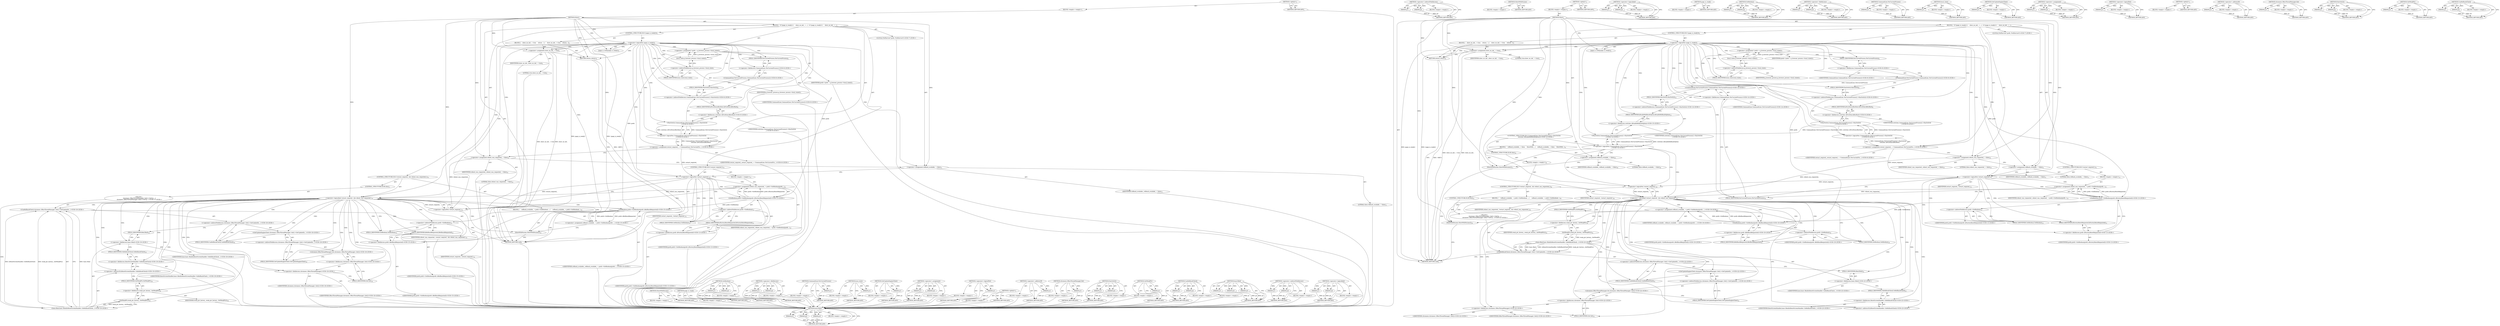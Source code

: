 digraph "CanRollbackCheck" {
vulnerable_183 [label=<(METHOD,base.Bind)>];
vulnerable_184 [label=<(PARAM,p1)>];
vulnerable_185 [label=<(PARAM,p2)>];
vulnerable_186 [label=<(PARAM,p3)>];
vulnerable_187 [label=<(BLOCK,&lt;empty&gt;,&lt;empty&gt;)>];
vulnerable_188 [label=<(METHOD_RETURN,ANY)>];
vulnerable_138 [label=<(METHOD,&lt;operator&gt;.indirectFieldAccess)>];
vulnerable_139 [label=<(PARAM,p1)>];
vulnerable_140 [label=<(PARAM,p2)>];
vulnerable_141 [label=<(BLOCK,&lt;empty&gt;,&lt;empty&gt;)>];
vulnerable_142 [label=<(METHOD_RETURN,ANY)>];
vulnerable_162 [label=<(METHOD,&lt;operator&gt;.logicalAnd)>];
vulnerable_163 [label=<(PARAM,p1)>];
vulnerable_164 [label=<(PARAM,p2)>];
vulnerable_165 [label=<(BLOCK,&lt;empty&gt;,&lt;empty&gt;)>];
vulnerable_166 [label=<(METHOD_RETURN,ANY)>];
vulnerable_6 [label=<(METHOD,&lt;global&gt;)<SUB>1</SUB>>];
vulnerable_7 [label=<(BLOCK,&lt;empty&gt;,&lt;empty&gt;)<SUB>1</SUB>>];
vulnerable_8 [label=<(METHOD,Show)<SUB>1</SUB>>];
vulnerable_9 [label=<(BLOCK,{
  if (!page_is_ready()) {
    show_on_init_ =...,{
  if (!page_is_ready()) {
    show_on_init_ =...)<SUB>1</SUB>>];
vulnerable_10 [label=<(CONTROL_STRUCTURE,IF,if (!page_is_ready()))<SUB>2</SUB>>];
vulnerable_11 [label=<(&lt;operator&gt;.logicalNot,!page_is_ready())<SUB>2</SUB>>];
vulnerable_12 [label=<(page_is_ready,page_is_ready())<SUB>2</SUB>>];
vulnerable_13 [label=<(BLOCK,{
    show_on_init_ = true;
    return;
  },{
    show_on_init_ = true;
    return;
  })<SUB>2</SUB>>];
vulnerable_14 [label=<(&lt;operator&gt;.assignment,show_on_init_ = true)<SUB>3</SUB>>];
vulnerable_15 [label=<(IDENTIFIER,show_on_init_,show_on_init_ = true)<SUB>3</SUB>>];
vulnerable_16 [label=<(LITERAL,true,show_on_init_ = true)<SUB>3</SUB>>];
vulnerable_17 [label=<(RETURN,return;,return;)<SUB>4</SUB>>];
vulnerable_18 [label="<(LOCAL,PrefService* prefs: PrefService*)<SUB>7</SUB>>"];
vulnerable_19 [label=<(&lt;operator&gt;.assignment,* prefs = g_browser_process-&gt;local_state())<SUB>7</SUB>>];
vulnerable_20 [label=<(IDENTIFIER,prefs,* prefs = g_browser_process-&gt;local_state())<SUB>7</SUB>>];
vulnerable_21 [label=<(local_state,g_browser_process-&gt;local_state())<SUB>7</SUB>>];
vulnerable_22 [label=<(&lt;operator&gt;.indirectFieldAccess,g_browser_process-&gt;local_state)<SUB>7</SUB>>];
vulnerable_23 [label=<(IDENTIFIER,g_browser_process,g_browser_process-&gt;local_state())<SUB>7</SUB>>];
vulnerable_24 [label=<(FIELD_IDENTIFIER,local_state,local_state)<SUB>7</SUB>>];
vulnerable_25 [label="<(&lt;operator&gt;.assignment,restart_required_ = !CommandLine::ForCurrentPro...)<SUB>8</SUB>>"];
vulnerable_26 [label="<(IDENTIFIER,restart_required_,restart_required_ = !CommandLine::ForCurrentPro...)<SUB>8</SUB>>"];
vulnerable_27 [label="<(&lt;operator&gt;.logicalNot,!CommandLine::ForCurrentProcess()-&gt;HasSwitch(
 ...)<SUB>8</SUB>>"];
vulnerable_28 [label="<(HasSwitch,CommandLine::ForCurrentProcess()-&gt;HasSwitch(
  ...)<SUB>8</SUB>>"];
vulnerable_29 [label="<(&lt;operator&gt;.indirectFieldAccess,CommandLine::ForCurrentProcess()-&gt;HasSwitch)<SUB>8</SUB>>"];
vulnerable_30 [label="<(CommandLine.ForCurrentProcess,CommandLine::ForCurrentProcess())<SUB>8</SUB>>"];
vulnerable_31 [label="<(&lt;operator&gt;.fieldAccess,CommandLine::ForCurrentProcess)<SUB>8</SUB>>"];
vulnerable_32 [label="<(IDENTIFIER,CommandLine,CommandLine::ForCurrentProcess())<SUB>8</SUB>>"];
vulnerable_33 [label=<(FIELD_IDENTIFIER,ForCurrentProcess,ForCurrentProcess)<SUB>8</SUB>>];
vulnerable_34 [label=<(FIELD_IDENTIFIER,HasSwitch,HasSwitch)<SUB>8</SUB>>];
vulnerable_35 [label="<(&lt;operator&gt;.fieldAccess,switches::kFirstExecAfterBoot)<SUB>9</SUB>>"];
vulnerable_36 [label="<(IDENTIFIER,switches,CommandLine::ForCurrentProcess()-&gt;HasSwitch(
  ...)<SUB>9</SUB>>"];
vulnerable_37 [label=<(FIELD_IDENTIFIER,kFirstExecAfterBoot,kFirstExecAfterBoot)<SUB>9</SUB>>];
vulnerable_38 [label=<(&lt;operator&gt;.assignment,reboot_was_requested_ = false)<SUB>10</SUB>>];
vulnerable_39 [label=<(IDENTIFIER,reboot_was_requested_,reboot_was_requested_ = false)<SUB>10</SUB>>];
vulnerable_40 [label=<(LITERAL,false,reboot_was_requested_ = false)<SUB>10</SUB>>];
vulnerable_41 [label=<(&lt;operator&gt;.assignment,rollback_available_ = false)<SUB>11</SUB>>];
vulnerable_42 [label=<(IDENTIFIER,rollback_available_,rollback_available_ = false)<SUB>11</SUB>>];
vulnerable_43 [label=<(LITERAL,false,rollback_available_ = false)<SUB>11</SUB>>];
vulnerable_44 [label=<(CONTROL_STRUCTURE,IF,if (!restart_required_))<SUB>12</SUB>>];
vulnerable_45 [label=<(&lt;operator&gt;.logicalNot,!restart_required_)<SUB>12</SUB>>];
vulnerable_46 [label=<(IDENTIFIER,restart_required_,!restart_required_)<SUB>12</SUB>>];
vulnerable_47 [label=<(BLOCK,&lt;empty&gt;,&lt;empty&gt;)<SUB>13</SUB>>];
vulnerable_48 [label=<(&lt;operator&gt;.assignment,reboot_was_requested_ = prefs-&gt;GetBoolean(prefs...)<SUB>13</SUB>>];
vulnerable_49 [label=<(IDENTIFIER,reboot_was_requested_,reboot_was_requested_ = prefs-&gt;GetBoolean(prefs...)<SUB>13</SUB>>];
vulnerable_50 [label="<(GetBoolean,prefs-&gt;GetBoolean(prefs::kFactoryResetRequested))<SUB>13</SUB>>"];
vulnerable_51 [label=<(&lt;operator&gt;.indirectFieldAccess,prefs-&gt;GetBoolean)<SUB>13</SUB>>];
vulnerable_52 [label="<(IDENTIFIER,prefs,prefs-&gt;GetBoolean(prefs::kFactoryResetRequested))<SUB>13</SUB>>"];
vulnerable_53 [label=<(FIELD_IDENTIFIER,GetBoolean,GetBoolean)<SUB>13</SUB>>];
vulnerable_54 [label="<(&lt;operator&gt;.fieldAccess,prefs::kFactoryResetRequested)<SUB>13</SUB>>"];
vulnerable_55 [label="<(IDENTIFIER,prefs,prefs-&gt;GetBoolean(prefs::kFactoryResetRequested))<SUB>13</SUB>>"];
vulnerable_56 [label=<(FIELD_IDENTIFIER,kFactoryResetRequested,kFactoryResetRequested)<SUB>13</SUB>>];
vulnerable_57 [label=<(CONTROL_STRUCTURE,IF,if (!restart_required_ &amp;&amp; reboot_was_requested_))<SUB>14</SUB>>];
vulnerable_58 [label=<(&lt;operator&gt;.logicalAnd,!restart_required_ &amp;&amp; reboot_was_requested_)<SUB>14</SUB>>];
vulnerable_59 [label=<(&lt;operator&gt;.logicalNot,!restart_required_)<SUB>14</SUB>>];
vulnerable_60 [label=<(IDENTIFIER,restart_required_,!restart_required_)<SUB>14</SUB>>];
vulnerable_61 [label=<(IDENTIFIER,reboot_was_requested_,!restart_required_ &amp;&amp; reboot_was_requested_)<SUB>14</SUB>>];
vulnerable_62 [label=<(BLOCK,{
     rollback_available_ = prefs-&gt;GetBoolean(...,{
     rollback_available_ = prefs-&gt;GetBoolean(...)<SUB>14</SUB>>];
vulnerable_63 [label="<(&lt;operator&gt;.assignment,rollback_available_ = prefs-&gt;GetBoolean(prefs::...)<SUB>15</SUB>>"];
vulnerable_64 [label="<(IDENTIFIER,rollback_available_,rollback_available_ = prefs-&gt;GetBoolean(prefs::...)<SUB>15</SUB>>"];
vulnerable_65 [label="<(GetBoolean,prefs-&gt;GetBoolean(prefs::kRollbackRequested))<SUB>15</SUB>>"];
vulnerable_66 [label=<(&lt;operator&gt;.indirectFieldAccess,prefs-&gt;GetBoolean)<SUB>15</SUB>>];
vulnerable_67 [label="<(IDENTIFIER,prefs,prefs-&gt;GetBoolean(prefs::kRollbackRequested))<SUB>15</SUB>>"];
vulnerable_68 [label=<(FIELD_IDENTIFIER,GetBoolean,GetBoolean)<SUB>15</SUB>>];
vulnerable_69 [label="<(&lt;operator&gt;.fieldAccess,prefs::kRollbackRequested)<SUB>15</SUB>>"];
vulnerable_70 [label="<(IDENTIFIER,prefs,prefs-&gt;GetBoolean(prefs::kRollbackRequested))<SUB>15</SUB>>"];
vulnerable_71 [label=<(FIELD_IDENTIFIER,kRollbackRequested,kRollbackRequested)<SUB>15</SUB>>];
vulnerable_72 [label=<(ShowWithParams,ShowWithParams())<SUB>16</SUB>>];
vulnerable_73 [label=<(CONTROL_STRUCTURE,ELSE,else)<SUB>17</SUB>>];
vulnerable_74 [label="<(BLOCK,{
    chromeos::DBusThreadManager::Get()-&gt;GetUp...,{
    chromeos::DBusThreadManager::Get()-&gt;GetUp...)<SUB>17</SUB>>"];
vulnerable_75 [label="<(CanRollbackCheck,chromeos::DBusThreadManager::Get()-&gt;GetUpdateEn...)<SUB>18</SUB>>"];
vulnerable_76 [label="<(&lt;operator&gt;.indirectFieldAccess,chromeos::DBusThreadManager::Get()-&gt;GetUpdateEn...)<SUB>18</SUB>>"];
vulnerable_77 [label="<(GetUpdateEngineClient,chromeos::DBusThreadManager::Get()-&gt;GetUpdateEn...)<SUB>18</SUB>>"];
vulnerable_78 [label="<(&lt;operator&gt;.indirectFieldAccess,chromeos::DBusThreadManager::Get()-&gt;GetUpdateEn...)<SUB>18</SUB>>"];
vulnerable_79 [label="<(chromeos.DBusThreadManager.Get,chromeos::DBusThreadManager::Get())<SUB>18</SUB>>"];
vulnerable_80 [label="<(&lt;operator&gt;.fieldAccess,chromeos::DBusThreadManager::Get)<SUB>18</SUB>>"];
vulnerable_81 [label="<(&lt;operator&gt;.fieldAccess,chromeos::DBusThreadManager)<SUB>18</SUB>>"];
vulnerable_82 [label="<(IDENTIFIER,chromeos,chromeos::DBusThreadManager::Get())<SUB>18</SUB>>"];
vulnerable_83 [label="<(IDENTIFIER,DBusThreadManager,chromeos::DBusThreadManager::Get())<SUB>18</SUB>>"];
vulnerable_84 [label=<(FIELD_IDENTIFIER,Get,Get)<SUB>18</SUB>>];
vulnerable_85 [label=<(FIELD_IDENTIFIER,GetUpdateEngineClient,GetUpdateEngineClient)<SUB>18</SUB>>];
vulnerable_86 [label=<(FIELD_IDENTIFIER,CanRollbackCheck,CanRollbackCheck)<SUB>18</SUB>>];
vulnerable_87 [label="<(base.Bind,base::Bind(&amp;ResetScreenHandler::OnRollbackCheck...)<SUB>19</SUB>>"];
vulnerable_88 [label="<(&lt;operator&gt;.fieldAccess,base::Bind)<SUB>19</SUB>>"];
vulnerable_89 [label="<(IDENTIFIER,base,base::Bind(&amp;ResetScreenHandler::OnRollbackCheck...)<SUB>19</SUB>>"];
vulnerable_90 [label=<(FIELD_IDENTIFIER,Bind,Bind)<SUB>19</SUB>>];
vulnerable_91 [label="<(&lt;operator&gt;.addressOf,&amp;ResetScreenHandler::OnRollbackCheck)<SUB>19</SUB>>"];
vulnerable_92 [label="<(&lt;operator&gt;.fieldAccess,ResetScreenHandler::OnRollbackCheck)<SUB>19</SUB>>"];
vulnerable_93 [label="<(IDENTIFIER,ResetScreenHandler,base::Bind(&amp;ResetScreenHandler::OnRollbackCheck...)<SUB>19</SUB>>"];
vulnerable_94 [label=<(FIELD_IDENTIFIER,OnRollbackCheck,OnRollbackCheck)<SUB>19</SUB>>];
vulnerable_95 [label=<(GetWeakPtr,weak_ptr_factory_.GetWeakPtr())<SUB>20</SUB>>];
vulnerable_96 [label=<(&lt;operator&gt;.fieldAccess,weak_ptr_factory_.GetWeakPtr)<SUB>20</SUB>>];
vulnerable_97 [label=<(IDENTIFIER,weak_ptr_factory_,weak_ptr_factory_.GetWeakPtr())<SUB>20</SUB>>];
vulnerable_98 [label=<(FIELD_IDENTIFIER,GetWeakPtr,GetWeakPtr)<SUB>20</SUB>>];
vulnerable_99 [label=<(METHOD_RETURN,void)<SUB>1</SUB>>];
vulnerable_101 [label=<(METHOD_RETURN,ANY)<SUB>1</SUB>>];
vulnerable_167 [label=<(METHOD,ShowWithParams)>];
vulnerable_168 [label=<(BLOCK,&lt;empty&gt;,&lt;empty&gt;)>];
vulnerable_169 [label=<(METHOD_RETURN,ANY)>];
vulnerable_126 [label=<(METHOD,page_is_ready)>];
vulnerable_127 [label=<(BLOCK,&lt;empty&gt;,&lt;empty&gt;)>];
vulnerable_128 [label=<(METHOD_RETURN,ANY)>];
vulnerable_157 [label=<(METHOD,GetBoolean)>];
vulnerable_158 [label=<(PARAM,p1)>];
vulnerable_159 [label=<(PARAM,p2)>];
vulnerable_160 [label=<(BLOCK,&lt;empty&gt;,&lt;empty&gt;)>];
vulnerable_161 [label=<(METHOD_RETURN,ANY)>];
vulnerable_152 [label=<(METHOD,&lt;operator&gt;.fieldAccess)>];
vulnerable_153 [label=<(PARAM,p1)>];
vulnerable_154 [label=<(PARAM,p2)>];
vulnerable_155 [label=<(BLOCK,&lt;empty&gt;,&lt;empty&gt;)>];
vulnerable_156 [label=<(METHOD_RETURN,ANY)>];
vulnerable_148 [label=<(METHOD,CommandLine.ForCurrentProcess)>];
vulnerable_149 [label=<(PARAM,p1)>];
vulnerable_150 [label=<(BLOCK,&lt;empty&gt;,&lt;empty&gt;)>];
vulnerable_151 [label=<(METHOD_RETURN,ANY)>];
vulnerable_134 [label=<(METHOD,local_state)>];
vulnerable_135 [label=<(PARAM,p1)>];
vulnerable_136 [label=<(BLOCK,&lt;empty&gt;,&lt;empty&gt;)>];
vulnerable_137 [label=<(METHOD_RETURN,ANY)>];
vulnerable_175 [label=<(METHOD,GetUpdateEngineClient)>];
vulnerable_176 [label=<(PARAM,p1)>];
vulnerable_177 [label=<(BLOCK,&lt;empty&gt;,&lt;empty&gt;)>];
vulnerable_178 [label=<(METHOD_RETURN,ANY)>];
vulnerable_129 [label=<(METHOD,&lt;operator&gt;.assignment)>];
vulnerable_130 [label=<(PARAM,p1)>];
vulnerable_131 [label=<(PARAM,p2)>];
vulnerable_132 [label=<(BLOCK,&lt;empty&gt;,&lt;empty&gt;)>];
vulnerable_133 [label=<(METHOD_RETURN,ANY)>];
vulnerable_122 [label=<(METHOD,&lt;operator&gt;.logicalNot)>];
vulnerable_123 [label=<(PARAM,p1)>];
vulnerable_124 [label=<(BLOCK,&lt;empty&gt;,&lt;empty&gt;)>];
vulnerable_125 [label=<(METHOD_RETURN,ANY)>];
vulnerable_116 [label=<(METHOD,&lt;global&gt;)<SUB>1</SUB>>];
vulnerable_117 [label=<(BLOCK,&lt;empty&gt;,&lt;empty&gt;)>];
vulnerable_118 [label=<(METHOD_RETURN,ANY)>];
vulnerable_189 [label=<(METHOD,&lt;operator&gt;.addressOf)>];
vulnerable_190 [label=<(PARAM,p1)>];
vulnerable_191 [label=<(BLOCK,&lt;empty&gt;,&lt;empty&gt;)>];
vulnerable_192 [label=<(METHOD_RETURN,ANY)>];
vulnerable_179 [label=<(METHOD,chromeos.DBusThreadManager.Get)>];
vulnerable_180 [label=<(PARAM,p1)>];
vulnerable_181 [label=<(BLOCK,&lt;empty&gt;,&lt;empty&gt;)>];
vulnerable_182 [label=<(METHOD_RETURN,ANY)>];
vulnerable_143 [label=<(METHOD,HasSwitch)>];
vulnerable_144 [label=<(PARAM,p1)>];
vulnerable_145 [label=<(PARAM,p2)>];
vulnerable_146 [label=<(BLOCK,&lt;empty&gt;,&lt;empty&gt;)>];
vulnerable_147 [label=<(METHOD_RETURN,ANY)>];
vulnerable_193 [label=<(METHOD,GetWeakPtr)>];
vulnerable_194 [label=<(PARAM,p1)>];
vulnerable_195 [label=<(BLOCK,&lt;empty&gt;,&lt;empty&gt;)>];
vulnerable_196 [label=<(METHOD_RETURN,ANY)>];
vulnerable_170 [label=<(METHOD,CanRollbackCheck)>];
vulnerable_171 [label=<(PARAM,p1)>];
vulnerable_172 [label=<(PARAM,p2)>];
vulnerable_173 [label=<(BLOCK,&lt;empty&gt;,&lt;empty&gt;)>];
vulnerable_174 [label=<(METHOD_RETURN,ANY)>];
fixed_202 [label=<(METHOD,base.Bind)>];
fixed_203 [label=<(PARAM,p1)>];
fixed_204 [label=<(PARAM,p2)>];
fixed_205 [label=<(PARAM,p3)>];
fixed_206 [label=<(BLOCK,&lt;empty&gt;,&lt;empty&gt;)>];
fixed_207 [label=<(METHOD_RETURN,ANY)>];
fixed_157 [label=<(METHOD,&lt;operator&gt;.indirectFieldAccess)>];
fixed_158 [label=<(PARAM,p1)>];
fixed_159 [label=<(PARAM,p2)>];
fixed_160 [label=<(BLOCK,&lt;empty&gt;,&lt;empty&gt;)>];
fixed_161 [label=<(METHOD_RETURN,ANY)>];
fixed_181 [label=<(METHOD,ShowWithParams)>];
fixed_182 [label=<(BLOCK,&lt;empty&gt;,&lt;empty&gt;)>];
fixed_183 [label=<(METHOD_RETURN,ANY)>];
fixed_6 [label=<(METHOD,&lt;global&gt;)<SUB>1</SUB>>];
fixed_7 [label=<(BLOCK,&lt;empty&gt;,&lt;empty&gt;)<SUB>1</SUB>>];
fixed_8 [label=<(METHOD,Show)<SUB>1</SUB>>];
fixed_9 [label=<(BLOCK,{
  if (!page_is_ready()) {
    show_on_init_ =...,{
  if (!page_is_ready()) {
    show_on_init_ =...)<SUB>1</SUB>>];
fixed_10 [label=<(CONTROL_STRUCTURE,IF,if (!page_is_ready()))<SUB>2</SUB>>];
fixed_11 [label=<(&lt;operator&gt;.logicalNot,!page_is_ready())<SUB>2</SUB>>];
fixed_12 [label=<(page_is_ready,page_is_ready())<SUB>2</SUB>>];
fixed_13 [label=<(BLOCK,{
    show_on_init_ = true;
    return;
  },{
    show_on_init_ = true;
    return;
  })<SUB>2</SUB>>];
fixed_14 [label=<(&lt;operator&gt;.assignment,show_on_init_ = true)<SUB>3</SUB>>];
fixed_15 [label=<(IDENTIFIER,show_on_init_,show_on_init_ = true)<SUB>3</SUB>>];
fixed_16 [label=<(LITERAL,true,show_on_init_ = true)<SUB>3</SUB>>];
fixed_17 [label=<(RETURN,return;,return;)<SUB>4</SUB>>];
fixed_18 [label="<(LOCAL,PrefService* prefs: PrefService*)<SUB>7</SUB>>"];
fixed_19 [label=<(&lt;operator&gt;.assignment,* prefs = g_browser_process-&gt;local_state())<SUB>7</SUB>>];
fixed_20 [label=<(IDENTIFIER,prefs,* prefs = g_browser_process-&gt;local_state())<SUB>7</SUB>>];
fixed_21 [label=<(local_state,g_browser_process-&gt;local_state())<SUB>7</SUB>>];
fixed_22 [label=<(&lt;operator&gt;.indirectFieldAccess,g_browser_process-&gt;local_state)<SUB>7</SUB>>];
fixed_23 [label=<(IDENTIFIER,g_browser_process,g_browser_process-&gt;local_state())<SUB>7</SUB>>];
fixed_24 [label=<(FIELD_IDENTIFIER,local_state,local_state)<SUB>7</SUB>>];
fixed_25 [label="<(&lt;operator&gt;.assignment,restart_required_ = !CommandLine::ForCurrentPro...)<SUB>8</SUB>>"];
fixed_26 [label="<(IDENTIFIER,restart_required_,restart_required_ = !CommandLine::ForCurrentPro...)<SUB>8</SUB>>"];
fixed_27 [label="<(&lt;operator&gt;.logicalNot,!CommandLine::ForCurrentProcess()-&gt;HasSwitch(
 ...)<SUB>8</SUB>>"];
fixed_28 [label="<(HasSwitch,CommandLine::ForCurrentProcess()-&gt;HasSwitch(
  ...)<SUB>8</SUB>>"];
fixed_29 [label="<(&lt;operator&gt;.indirectFieldAccess,CommandLine::ForCurrentProcess()-&gt;HasSwitch)<SUB>8</SUB>>"];
fixed_30 [label="<(CommandLine.ForCurrentProcess,CommandLine::ForCurrentProcess())<SUB>8</SUB>>"];
fixed_31 [label="<(&lt;operator&gt;.fieldAccess,CommandLine::ForCurrentProcess)<SUB>8</SUB>>"];
fixed_32 [label="<(IDENTIFIER,CommandLine,CommandLine::ForCurrentProcess())<SUB>8</SUB>>"];
fixed_33 [label=<(FIELD_IDENTIFIER,ForCurrentProcess,ForCurrentProcess)<SUB>8</SUB>>];
fixed_34 [label=<(FIELD_IDENTIFIER,HasSwitch,HasSwitch)<SUB>8</SUB>>];
fixed_35 [label="<(&lt;operator&gt;.fieldAccess,switches::kFirstExecAfterBoot)<SUB>9</SUB>>"];
fixed_36 [label="<(IDENTIFIER,switches,CommandLine::ForCurrentProcess()-&gt;HasSwitch(
  ...)<SUB>9</SUB>>"];
fixed_37 [label=<(FIELD_IDENTIFIER,kFirstExecAfterBoot,kFirstExecAfterBoot)<SUB>9</SUB>>];
fixed_38 [label=<(&lt;operator&gt;.assignment,reboot_was_requested_ = false)<SUB>10</SUB>>];
fixed_39 [label=<(IDENTIFIER,reboot_was_requested_,reboot_was_requested_ = false)<SUB>10</SUB>>];
fixed_40 [label=<(LITERAL,false,reboot_was_requested_ = false)<SUB>10</SUB>>];
fixed_41 [label=<(&lt;operator&gt;.assignment,rollback_available_ = false)<SUB>11</SUB>>];
fixed_42 [label=<(IDENTIFIER,rollback_available_,rollback_available_ = false)<SUB>11</SUB>>];
fixed_43 [label=<(LITERAL,false,rollback_available_ = false)<SUB>11</SUB>>];
fixed_44 [label=<(CONTROL_STRUCTURE,IF,if (!restart_required_))<SUB>12</SUB>>];
fixed_45 [label=<(&lt;operator&gt;.logicalNot,!restart_required_)<SUB>12</SUB>>];
fixed_46 [label=<(IDENTIFIER,restart_required_,!restart_required_)<SUB>12</SUB>>];
fixed_47 [label=<(BLOCK,&lt;empty&gt;,&lt;empty&gt;)<SUB>13</SUB>>];
fixed_48 [label=<(&lt;operator&gt;.assignment,reboot_was_requested_ = prefs-&gt;GetBoolean(prefs...)<SUB>13</SUB>>];
fixed_49 [label=<(IDENTIFIER,reboot_was_requested_,reboot_was_requested_ = prefs-&gt;GetBoolean(prefs...)<SUB>13</SUB>>];
fixed_50 [label="<(GetBoolean,prefs-&gt;GetBoolean(prefs::kFactoryResetRequested))<SUB>13</SUB>>"];
fixed_51 [label=<(&lt;operator&gt;.indirectFieldAccess,prefs-&gt;GetBoolean)<SUB>13</SUB>>];
fixed_52 [label="<(IDENTIFIER,prefs,prefs-&gt;GetBoolean(prefs::kFactoryResetRequested))<SUB>13</SUB>>"];
fixed_53 [label=<(FIELD_IDENTIFIER,GetBoolean,GetBoolean)<SUB>13</SUB>>];
fixed_54 [label="<(&lt;operator&gt;.fieldAccess,prefs::kFactoryResetRequested)<SUB>13</SUB>>"];
fixed_55 [label="<(IDENTIFIER,prefs,prefs-&gt;GetBoolean(prefs::kFactoryResetRequested))<SUB>13</SUB>>"];
fixed_56 [label=<(FIELD_IDENTIFIER,kFactoryResetRequested,kFactoryResetRequested)<SUB>13</SUB>>];
fixed_57 [label="<(CONTROL_STRUCTURE,IF,if (!CommandLine::ForCurrentProcess()-&gt;HasSwitch(
          switches::kEnableRollbackOption)))<SUB>14</SUB>>"];
fixed_58 [label="<(&lt;operator&gt;.logicalNot,!CommandLine::ForCurrentProcess()-&gt;HasSwitch(
 ...)<SUB>14</SUB>>"];
fixed_59 [label="<(HasSwitch,CommandLine::ForCurrentProcess()-&gt;HasSwitch(
  ...)<SUB>14</SUB>>"];
fixed_60 [label="<(&lt;operator&gt;.indirectFieldAccess,CommandLine::ForCurrentProcess()-&gt;HasSwitch)<SUB>14</SUB>>"];
fixed_61 [label="<(CommandLine.ForCurrentProcess,CommandLine::ForCurrentProcess())<SUB>14</SUB>>"];
fixed_62 [label="<(&lt;operator&gt;.fieldAccess,CommandLine::ForCurrentProcess)<SUB>14</SUB>>"];
fixed_63 [label="<(IDENTIFIER,CommandLine,CommandLine::ForCurrentProcess())<SUB>14</SUB>>"];
fixed_64 [label=<(FIELD_IDENTIFIER,ForCurrentProcess,ForCurrentProcess)<SUB>14</SUB>>];
fixed_65 [label=<(FIELD_IDENTIFIER,HasSwitch,HasSwitch)<SUB>14</SUB>>];
fixed_66 [label="<(&lt;operator&gt;.fieldAccess,switches::kEnableRollbackOption)<SUB>15</SUB>>"];
fixed_67 [label="<(IDENTIFIER,switches,CommandLine::ForCurrentProcess()-&gt;HasSwitch(
  ...)<SUB>15</SUB>>"];
fixed_68 [label=<(FIELD_IDENTIFIER,kEnableRollbackOption,kEnableRollbackOption)<SUB>15</SUB>>];
fixed_69 [label=<(BLOCK,{
    rollback_available_ = false;
    ShowWith...,{
    rollback_available_ = false;
    ShowWith...)<SUB>15</SUB>>];
fixed_70 [label=<(&lt;operator&gt;.assignment,rollback_available_ = false)<SUB>16</SUB>>];
fixed_71 [label=<(IDENTIFIER,rollback_available_,rollback_available_ = false)<SUB>16</SUB>>];
fixed_72 [label=<(LITERAL,false,rollback_available_ = false)<SUB>16</SUB>>];
fixed_73 [label=<(ShowWithParams,ShowWithParams())<SUB>17</SUB>>];
fixed_74 [label=<(CONTROL_STRUCTURE,ELSE,else)<SUB>18</SUB>>];
fixed_75 [label=<(BLOCK,&lt;empty&gt;,&lt;empty&gt;)<SUB>18</SUB>>];
fixed_76 [label=<(CONTROL_STRUCTURE,IF,if (!restart_required_ &amp;&amp; reboot_was_requested_))<SUB>18</SUB>>];
fixed_77 [label=<(&lt;operator&gt;.logicalAnd,!restart_required_ &amp;&amp; reboot_was_requested_)<SUB>18</SUB>>];
fixed_78 [label=<(&lt;operator&gt;.logicalNot,!restart_required_)<SUB>18</SUB>>];
fixed_79 [label=<(IDENTIFIER,restart_required_,!restart_required_)<SUB>18</SUB>>];
fixed_80 [label=<(IDENTIFIER,reboot_was_requested_,!restart_required_ &amp;&amp; reboot_was_requested_)<SUB>18</SUB>>];
fixed_81 [label=<(BLOCK,{
     rollback_available_ = prefs-&gt;GetBoolean(...,{
     rollback_available_ = prefs-&gt;GetBoolean(...)<SUB>18</SUB>>];
fixed_82 [label="<(&lt;operator&gt;.assignment,rollback_available_ = prefs-&gt;GetBoolean(prefs::...)<SUB>19</SUB>>"];
fixed_83 [label="<(IDENTIFIER,rollback_available_,rollback_available_ = prefs-&gt;GetBoolean(prefs::...)<SUB>19</SUB>>"];
fixed_84 [label="<(GetBoolean,prefs-&gt;GetBoolean(prefs::kRollbackRequested))<SUB>19</SUB>>"];
fixed_85 [label=<(&lt;operator&gt;.indirectFieldAccess,prefs-&gt;GetBoolean)<SUB>19</SUB>>];
fixed_86 [label="<(IDENTIFIER,prefs,prefs-&gt;GetBoolean(prefs::kRollbackRequested))<SUB>19</SUB>>"];
fixed_87 [label=<(FIELD_IDENTIFIER,GetBoolean,GetBoolean)<SUB>19</SUB>>];
fixed_88 [label="<(&lt;operator&gt;.fieldAccess,prefs::kRollbackRequested)<SUB>19</SUB>>"];
fixed_89 [label="<(IDENTIFIER,prefs,prefs-&gt;GetBoolean(prefs::kRollbackRequested))<SUB>19</SUB>>"];
fixed_90 [label=<(FIELD_IDENTIFIER,kRollbackRequested,kRollbackRequested)<SUB>19</SUB>>];
fixed_91 [label=<(ShowWithParams,ShowWithParams())<SUB>20</SUB>>];
fixed_92 [label=<(CONTROL_STRUCTURE,ELSE,else)<SUB>21</SUB>>];
fixed_93 [label="<(BLOCK,{
    chromeos::DBusThreadManager::Get()-&gt;GetUp...,{
    chromeos::DBusThreadManager::Get()-&gt;GetUp...)<SUB>21</SUB>>"];
fixed_94 [label="<(CanRollbackCheck,chromeos::DBusThreadManager::Get()-&gt;GetUpdateEn...)<SUB>22</SUB>>"];
fixed_95 [label="<(&lt;operator&gt;.indirectFieldAccess,chromeos::DBusThreadManager::Get()-&gt;GetUpdateEn...)<SUB>22</SUB>>"];
fixed_96 [label="<(GetUpdateEngineClient,chromeos::DBusThreadManager::Get()-&gt;GetUpdateEn...)<SUB>22</SUB>>"];
fixed_97 [label="<(&lt;operator&gt;.indirectFieldAccess,chromeos::DBusThreadManager::Get()-&gt;GetUpdateEn...)<SUB>22</SUB>>"];
fixed_98 [label="<(chromeos.DBusThreadManager.Get,chromeos::DBusThreadManager::Get())<SUB>22</SUB>>"];
fixed_99 [label="<(&lt;operator&gt;.fieldAccess,chromeos::DBusThreadManager::Get)<SUB>22</SUB>>"];
fixed_100 [label="<(&lt;operator&gt;.fieldAccess,chromeos::DBusThreadManager)<SUB>22</SUB>>"];
fixed_101 [label="<(IDENTIFIER,chromeos,chromeos::DBusThreadManager::Get())<SUB>22</SUB>>"];
fixed_102 [label="<(IDENTIFIER,DBusThreadManager,chromeos::DBusThreadManager::Get())<SUB>22</SUB>>"];
fixed_103 [label=<(FIELD_IDENTIFIER,Get,Get)<SUB>22</SUB>>];
fixed_104 [label=<(FIELD_IDENTIFIER,GetUpdateEngineClient,GetUpdateEngineClient)<SUB>22</SUB>>];
fixed_105 [label=<(FIELD_IDENTIFIER,CanRollbackCheck,CanRollbackCheck)<SUB>22</SUB>>];
fixed_106 [label="<(base.Bind,base::Bind(&amp;ResetScreenHandler::OnRollbackCheck...)<SUB>23</SUB>>"];
fixed_107 [label="<(&lt;operator&gt;.fieldAccess,base::Bind)<SUB>23</SUB>>"];
fixed_108 [label="<(IDENTIFIER,base,base::Bind(&amp;ResetScreenHandler::OnRollbackCheck...)<SUB>23</SUB>>"];
fixed_109 [label=<(FIELD_IDENTIFIER,Bind,Bind)<SUB>23</SUB>>];
fixed_110 [label="<(&lt;operator&gt;.addressOf,&amp;ResetScreenHandler::OnRollbackCheck)<SUB>23</SUB>>"];
fixed_111 [label="<(&lt;operator&gt;.fieldAccess,ResetScreenHandler::OnRollbackCheck)<SUB>23</SUB>>"];
fixed_112 [label="<(IDENTIFIER,ResetScreenHandler,base::Bind(&amp;ResetScreenHandler::OnRollbackCheck...)<SUB>23</SUB>>"];
fixed_113 [label=<(FIELD_IDENTIFIER,OnRollbackCheck,OnRollbackCheck)<SUB>23</SUB>>];
fixed_114 [label=<(GetWeakPtr,weak_ptr_factory_.GetWeakPtr())<SUB>24</SUB>>];
fixed_115 [label=<(&lt;operator&gt;.fieldAccess,weak_ptr_factory_.GetWeakPtr)<SUB>24</SUB>>];
fixed_116 [label=<(IDENTIFIER,weak_ptr_factory_,weak_ptr_factory_.GetWeakPtr())<SUB>24</SUB>>];
fixed_117 [label=<(FIELD_IDENTIFIER,GetWeakPtr,GetWeakPtr)<SUB>24</SUB>>];
fixed_118 [label=<(METHOD_RETURN,void)<SUB>1</SUB>>];
fixed_120 [label=<(METHOD_RETURN,ANY)<SUB>1</SUB>>];
fixed_184 [label=<(METHOD,&lt;operator&gt;.logicalAnd)>];
fixed_185 [label=<(PARAM,p1)>];
fixed_186 [label=<(PARAM,p2)>];
fixed_187 [label=<(BLOCK,&lt;empty&gt;,&lt;empty&gt;)>];
fixed_188 [label=<(METHOD_RETURN,ANY)>];
fixed_145 [label=<(METHOD,page_is_ready)>];
fixed_146 [label=<(BLOCK,&lt;empty&gt;,&lt;empty&gt;)>];
fixed_147 [label=<(METHOD_RETURN,ANY)>];
fixed_176 [label=<(METHOD,GetBoolean)>];
fixed_177 [label=<(PARAM,p1)>];
fixed_178 [label=<(PARAM,p2)>];
fixed_179 [label=<(BLOCK,&lt;empty&gt;,&lt;empty&gt;)>];
fixed_180 [label=<(METHOD_RETURN,ANY)>];
fixed_171 [label=<(METHOD,&lt;operator&gt;.fieldAccess)>];
fixed_172 [label=<(PARAM,p1)>];
fixed_173 [label=<(PARAM,p2)>];
fixed_174 [label=<(BLOCK,&lt;empty&gt;,&lt;empty&gt;)>];
fixed_175 [label=<(METHOD_RETURN,ANY)>];
fixed_167 [label=<(METHOD,CommandLine.ForCurrentProcess)>];
fixed_168 [label=<(PARAM,p1)>];
fixed_169 [label=<(BLOCK,&lt;empty&gt;,&lt;empty&gt;)>];
fixed_170 [label=<(METHOD_RETURN,ANY)>];
fixed_153 [label=<(METHOD,local_state)>];
fixed_154 [label=<(PARAM,p1)>];
fixed_155 [label=<(BLOCK,&lt;empty&gt;,&lt;empty&gt;)>];
fixed_156 [label=<(METHOD_RETURN,ANY)>];
fixed_194 [label=<(METHOD,GetUpdateEngineClient)>];
fixed_195 [label=<(PARAM,p1)>];
fixed_196 [label=<(BLOCK,&lt;empty&gt;,&lt;empty&gt;)>];
fixed_197 [label=<(METHOD_RETURN,ANY)>];
fixed_148 [label=<(METHOD,&lt;operator&gt;.assignment)>];
fixed_149 [label=<(PARAM,p1)>];
fixed_150 [label=<(PARAM,p2)>];
fixed_151 [label=<(BLOCK,&lt;empty&gt;,&lt;empty&gt;)>];
fixed_152 [label=<(METHOD_RETURN,ANY)>];
fixed_141 [label=<(METHOD,&lt;operator&gt;.logicalNot)>];
fixed_142 [label=<(PARAM,p1)>];
fixed_143 [label=<(BLOCK,&lt;empty&gt;,&lt;empty&gt;)>];
fixed_144 [label=<(METHOD_RETURN,ANY)>];
fixed_135 [label=<(METHOD,&lt;global&gt;)<SUB>1</SUB>>];
fixed_136 [label=<(BLOCK,&lt;empty&gt;,&lt;empty&gt;)>];
fixed_137 [label=<(METHOD_RETURN,ANY)>];
fixed_208 [label=<(METHOD,&lt;operator&gt;.addressOf)>];
fixed_209 [label=<(PARAM,p1)>];
fixed_210 [label=<(BLOCK,&lt;empty&gt;,&lt;empty&gt;)>];
fixed_211 [label=<(METHOD_RETURN,ANY)>];
fixed_198 [label=<(METHOD,chromeos.DBusThreadManager.Get)>];
fixed_199 [label=<(PARAM,p1)>];
fixed_200 [label=<(BLOCK,&lt;empty&gt;,&lt;empty&gt;)>];
fixed_201 [label=<(METHOD_RETURN,ANY)>];
fixed_162 [label=<(METHOD,HasSwitch)>];
fixed_163 [label=<(PARAM,p1)>];
fixed_164 [label=<(PARAM,p2)>];
fixed_165 [label=<(BLOCK,&lt;empty&gt;,&lt;empty&gt;)>];
fixed_166 [label=<(METHOD_RETURN,ANY)>];
fixed_212 [label=<(METHOD,GetWeakPtr)>];
fixed_213 [label=<(PARAM,p1)>];
fixed_214 [label=<(BLOCK,&lt;empty&gt;,&lt;empty&gt;)>];
fixed_215 [label=<(METHOD_RETURN,ANY)>];
fixed_189 [label=<(METHOD,CanRollbackCheck)>];
fixed_190 [label=<(PARAM,p1)>];
fixed_191 [label=<(PARAM,p2)>];
fixed_192 [label=<(BLOCK,&lt;empty&gt;,&lt;empty&gt;)>];
fixed_193 [label=<(METHOD_RETURN,ANY)>];
vulnerable_183 -> vulnerable_184  [key=0, label="AST: "];
vulnerable_183 -> vulnerable_184  [key=1, label="DDG: "];
vulnerable_183 -> vulnerable_187  [key=0, label="AST: "];
vulnerable_183 -> vulnerable_185  [key=0, label="AST: "];
vulnerable_183 -> vulnerable_185  [key=1, label="DDG: "];
vulnerable_183 -> vulnerable_188  [key=0, label="AST: "];
vulnerable_183 -> vulnerable_188  [key=1, label="CFG: "];
vulnerable_183 -> vulnerable_186  [key=0, label="AST: "];
vulnerable_183 -> vulnerable_186  [key=1, label="DDG: "];
vulnerable_184 -> vulnerable_188  [key=0, label="DDG: p1"];
vulnerable_185 -> vulnerable_188  [key=0, label="DDG: p2"];
vulnerable_186 -> vulnerable_188  [key=0, label="DDG: p3"];
vulnerable_187 -> fixed_202  [key=0];
vulnerable_188 -> fixed_202  [key=0];
vulnerable_138 -> vulnerable_139  [key=0, label="AST: "];
vulnerable_138 -> vulnerable_139  [key=1, label="DDG: "];
vulnerable_138 -> vulnerable_141  [key=0, label="AST: "];
vulnerable_138 -> vulnerable_140  [key=0, label="AST: "];
vulnerable_138 -> vulnerable_140  [key=1, label="DDG: "];
vulnerable_138 -> vulnerable_142  [key=0, label="AST: "];
vulnerable_138 -> vulnerable_142  [key=1, label="CFG: "];
vulnerable_139 -> vulnerable_142  [key=0, label="DDG: p1"];
vulnerable_140 -> vulnerable_142  [key=0, label="DDG: p2"];
vulnerable_141 -> fixed_202  [key=0];
vulnerable_142 -> fixed_202  [key=0];
vulnerable_162 -> vulnerable_163  [key=0, label="AST: "];
vulnerable_162 -> vulnerable_163  [key=1, label="DDG: "];
vulnerable_162 -> vulnerable_165  [key=0, label="AST: "];
vulnerable_162 -> vulnerable_164  [key=0, label="AST: "];
vulnerable_162 -> vulnerable_164  [key=1, label="DDG: "];
vulnerable_162 -> vulnerable_166  [key=0, label="AST: "];
vulnerable_162 -> vulnerable_166  [key=1, label="CFG: "];
vulnerable_163 -> vulnerable_166  [key=0, label="DDG: p1"];
vulnerable_164 -> vulnerable_166  [key=0, label="DDG: p2"];
vulnerable_165 -> fixed_202  [key=0];
vulnerable_166 -> fixed_202  [key=0];
vulnerable_6 -> vulnerable_7  [key=0, label="AST: "];
vulnerable_6 -> vulnerable_101  [key=0, label="AST: "];
vulnerable_6 -> vulnerable_101  [key=1, label="CFG: "];
vulnerable_7 -> vulnerable_8  [key=0, label="AST: "];
vulnerable_8 -> vulnerable_9  [key=0, label="AST: "];
vulnerable_8 -> vulnerable_99  [key=0, label="AST: "];
vulnerable_8 -> vulnerable_12  [key=0, label="CFG: "];
vulnerable_8 -> vulnerable_38  [key=0, label="DDG: "];
vulnerable_8 -> vulnerable_41  [key=0, label="DDG: "];
vulnerable_8 -> vulnerable_11  [key=0, label="DDG: "];
vulnerable_8 -> vulnerable_14  [key=0, label="DDG: "];
vulnerable_8 -> vulnerable_17  [key=0, label="DDG: "];
vulnerable_8 -> vulnerable_45  [key=0, label="DDG: "];
vulnerable_8 -> vulnerable_58  [key=0, label="DDG: "];
vulnerable_8 -> vulnerable_72  [key=0, label="DDG: "];
vulnerable_8 -> vulnerable_59  [key=0, label="DDG: "];
vulnerable_9 -> vulnerable_10  [key=0, label="AST: "];
vulnerable_9 -> vulnerable_18  [key=0, label="AST: "];
vulnerable_9 -> vulnerable_19  [key=0, label="AST: "];
vulnerable_9 -> vulnerable_25  [key=0, label="AST: "];
vulnerable_9 -> vulnerable_38  [key=0, label="AST: "];
vulnerable_9 -> vulnerable_41  [key=0, label="AST: "];
vulnerable_9 -> vulnerable_44  [key=0, label="AST: "];
vulnerable_9 -> vulnerable_57  [key=0, label="AST: "];
vulnerable_10 -> vulnerable_11  [key=0, label="AST: "];
vulnerable_10 -> vulnerable_13  [key=0, label="AST: "];
vulnerable_11 -> vulnerable_12  [key=0, label="AST: "];
vulnerable_11 -> vulnerable_14  [key=0, label="CFG: "];
vulnerable_11 -> vulnerable_14  [key=1, label="CDG: "];
vulnerable_11 -> vulnerable_24  [key=0, label="CFG: "];
vulnerable_11 -> vulnerable_24  [key=1, label="CDG: "];
vulnerable_11 -> vulnerable_99  [key=0, label="DDG: page_is_ready()"];
vulnerable_11 -> vulnerable_99  [key=1, label="DDG: !page_is_ready()"];
vulnerable_11 -> vulnerable_17  [key=0, label="CDG: "];
vulnerable_11 -> vulnerable_30  [key=0, label="CDG: "];
vulnerable_11 -> vulnerable_34  [key=0, label="CDG: "];
vulnerable_11 -> vulnerable_21  [key=0, label="CDG: "];
vulnerable_11 -> vulnerable_19  [key=0, label="CDG: "];
vulnerable_11 -> vulnerable_28  [key=0, label="CDG: "];
vulnerable_11 -> vulnerable_37  [key=0, label="CDG: "];
vulnerable_11 -> vulnerable_38  [key=0, label="CDG: "];
vulnerable_11 -> vulnerable_25  [key=0, label="CDG: "];
vulnerable_11 -> vulnerable_22  [key=0, label="CDG: "];
vulnerable_11 -> vulnerable_45  [key=0, label="CDG: "];
vulnerable_11 -> vulnerable_27  [key=0, label="CDG: "];
vulnerable_11 -> vulnerable_29  [key=0, label="CDG: "];
vulnerable_11 -> vulnerable_59  [key=0, label="CDG: "];
vulnerable_11 -> vulnerable_35  [key=0, label="CDG: "];
vulnerable_11 -> vulnerable_58  [key=0, label="CDG: "];
vulnerable_11 -> vulnerable_33  [key=0, label="CDG: "];
vulnerable_11 -> vulnerable_41  [key=0, label="CDG: "];
vulnerable_11 -> vulnerable_31  [key=0, label="CDG: "];
vulnerable_12 -> vulnerable_11  [key=0, label="CFG: "];
vulnerable_13 -> vulnerable_14  [key=0, label="AST: "];
vulnerable_13 -> vulnerable_17  [key=0, label="AST: "];
vulnerable_14 -> vulnerable_15  [key=0, label="AST: "];
vulnerable_14 -> vulnerable_16  [key=0, label="AST: "];
vulnerable_14 -> vulnerable_17  [key=0, label="CFG: "];
vulnerable_14 -> vulnerable_99  [key=0, label="DDG: show_on_init_ = true"];
vulnerable_14 -> vulnerable_99  [key=1, label="DDG: show_on_init_"];
vulnerable_15 -> fixed_202  [key=0];
vulnerable_16 -> fixed_202  [key=0];
vulnerable_17 -> vulnerable_99  [key=0, label="CFG: "];
vulnerable_17 -> vulnerable_99  [key=1, label="DDG: &lt;RET&gt;"];
vulnerable_18 -> fixed_202  [key=0];
vulnerable_19 -> vulnerable_20  [key=0, label="AST: "];
vulnerable_19 -> vulnerable_21  [key=0, label="AST: "];
vulnerable_19 -> vulnerable_33  [key=0, label="CFG: "];
vulnerable_19 -> vulnerable_50  [key=0, label="DDG: prefs"];
vulnerable_19 -> vulnerable_65  [key=0, label="DDG: prefs"];
vulnerable_20 -> fixed_202  [key=0];
vulnerable_21 -> vulnerable_22  [key=0, label="AST: "];
vulnerable_21 -> vulnerable_19  [key=0, label="CFG: "];
vulnerable_21 -> vulnerable_19  [key=1, label="DDG: g_browser_process-&gt;local_state"];
vulnerable_22 -> vulnerable_23  [key=0, label="AST: "];
vulnerable_22 -> vulnerable_24  [key=0, label="AST: "];
vulnerable_22 -> vulnerable_21  [key=0, label="CFG: "];
vulnerable_23 -> fixed_202  [key=0];
vulnerable_24 -> vulnerable_22  [key=0, label="CFG: "];
vulnerable_25 -> vulnerable_26  [key=0, label="AST: "];
vulnerable_25 -> vulnerable_27  [key=0, label="AST: "];
vulnerable_25 -> vulnerable_38  [key=0, label="CFG: "];
vulnerable_25 -> vulnerable_45  [key=0, label="DDG: restart_required_"];
vulnerable_26 -> fixed_202  [key=0];
vulnerable_27 -> vulnerable_28  [key=0, label="AST: "];
vulnerable_27 -> vulnerable_25  [key=0, label="CFG: "];
vulnerable_27 -> vulnerable_25  [key=1, label="DDG: CommandLine::ForCurrentProcess()-&gt;HasSwitch(
      switches::kFirstExecAfterBoot)"];
vulnerable_28 -> vulnerable_29  [key=0, label="AST: "];
vulnerable_28 -> vulnerable_35  [key=0, label="AST: "];
vulnerable_28 -> vulnerable_27  [key=0, label="CFG: "];
vulnerable_28 -> vulnerable_27  [key=1, label="DDG: CommandLine::ForCurrentProcess()-&gt;HasSwitch"];
vulnerable_28 -> vulnerable_27  [key=2, label="DDG: switches::kFirstExecAfterBoot"];
vulnerable_29 -> vulnerable_30  [key=0, label="AST: "];
vulnerable_29 -> vulnerable_34  [key=0, label="AST: "];
vulnerable_29 -> vulnerable_37  [key=0, label="CFG: "];
vulnerable_30 -> vulnerable_31  [key=0, label="AST: "];
vulnerable_30 -> vulnerable_34  [key=0, label="CFG: "];
vulnerable_31 -> vulnerable_32  [key=0, label="AST: "];
vulnerable_31 -> vulnerable_33  [key=0, label="AST: "];
vulnerable_31 -> vulnerable_30  [key=0, label="CFG: "];
vulnerable_32 -> fixed_202  [key=0];
vulnerable_33 -> vulnerable_31  [key=0, label="CFG: "];
vulnerable_34 -> vulnerable_29  [key=0, label="CFG: "];
vulnerable_35 -> vulnerable_36  [key=0, label="AST: "];
vulnerable_35 -> vulnerable_37  [key=0, label="AST: "];
vulnerable_35 -> vulnerable_28  [key=0, label="CFG: "];
vulnerable_36 -> fixed_202  [key=0];
vulnerable_37 -> vulnerable_35  [key=0, label="CFG: "];
vulnerable_38 -> vulnerable_39  [key=0, label="AST: "];
vulnerable_38 -> vulnerable_40  [key=0, label="AST: "];
vulnerable_38 -> vulnerable_41  [key=0, label="CFG: "];
vulnerable_38 -> vulnerable_58  [key=0, label="DDG: reboot_was_requested_"];
vulnerable_39 -> fixed_202  [key=0];
vulnerable_40 -> fixed_202  [key=0];
vulnerable_41 -> vulnerable_42  [key=0, label="AST: "];
vulnerable_41 -> vulnerable_43  [key=0, label="AST: "];
vulnerable_41 -> vulnerable_45  [key=0, label="CFG: "];
vulnerable_42 -> fixed_202  [key=0];
vulnerable_43 -> fixed_202  [key=0];
vulnerable_44 -> vulnerable_45  [key=0, label="AST: "];
vulnerable_44 -> vulnerable_47  [key=0, label="AST: "];
vulnerable_45 -> vulnerable_46  [key=0, label="AST: "];
vulnerable_45 -> vulnerable_53  [key=0, label="CFG: "];
vulnerable_45 -> vulnerable_53  [key=1, label="CDG: "];
vulnerable_45 -> vulnerable_59  [key=0, label="CFG: "];
vulnerable_45 -> vulnerable_59  [key=1, label="DDG: restart_required_"];
vulnerable_45 -> vulnerable_48  [key=0, label="CDG: "];
vulnerable_45 -> vulnerable_51  [key=0, label="CDG: "];
vulnerable_45 -> vulnerable_56  [key=0, label="CDG: "];
vulnerable_45 -> vulnerable_50  [key=0, label="CDG: "];
vulnerable_45 -> vulnerable_54  [key=0, label="CDG: "];
vulnerable_46 -> fixed_202  [key=0];
vulnerable_47 -> vulnerable_48  [key=0, label="AST: "];
vulnerable_48 -> vulnerable_49  [key=0, label="AST: "];
vulnerable_48 -> vulnerable_50  [key=0, label="AST: "];
vulnerable_48 -> vulnerable_59  [key=0, label="CFG: "];
vulnerable_48 -> vulnerable_58  [key=0, label="DDG: reboot_was_requested_"];
vulnerable_49 -> fixed_202  [key=0];
vulnerable_50 -> vulnerable_51  [key=0, label="AST: "];
vulnerable_50 -> vulnerable_54  [key=0, label="AST: "];
vulnerable_50 -> vulnerable_48  [key=0, label="CFG: "];
vulnerable_50 -> vulnerable_48  [key=1, label="DDG: prefs-&gt;GetBoolean"];
vulnerable_50 -> vulnerable_48  [key=2, label="DDG: prefs::kFactoryResetRequested"];
vulnerable_50 -> vulnerable_65  [key=0, label="DDG: prefs-&gt;GetBoolean"];
vulnerable_51 -> vulnerable_52  [key=0, label="AST: "];
vulnerable_51 -> vulnerable_53  [key=0, label="AST: "];
vulnerable_51 -> vulnerable_56  [key=0, label="CFG: "];
vulnerable_52 -> fixed_202  [key=0];
vulnerable_53 -> vulnerable_51  [key=0, label="CFG: "];
vulnerable_54 -> vulnerable_55  [key=0, label="AST: "];
vulnerable_54 -> vulnerable_56  [key=0, label="AST: "];
vulnerable_54 -> vulnerable_50  [key=0, label="CFG: "];
vulnerable_55 -> fixed_202  [key=0];
vulnerable_56 -> vulnerable_54  [key=0, label="CFG: "];
vulnerable_57 -> vulnerable_58  [key=0, label="AST: "];
vulnerable_57 -> vulnerable_62  [key=0, label="AST: "];
vulnerable_57 -> vulnerable_73  [key=0, label="AST: "];
vulnerable_58 -> vulnerable_59  [key=0, label="AST: "];
vulnerable_58 -> vulnerable_61  [key=0, label="AST: "];
vulnerable_58 -> vulnerable_68  [key=0, label="CFG: "];
vulnerable_58 -> vulnerable_68  [key=1, label="CDG: "];
vulnerable_58 -> vulnerable_81  [key=0, label="CFG: "];
vulnerable_58 -> vulnerable_81  [key=1, label="CDG: "];
vulnerable_58 -> vulnerable_94  [key=0, label="CDG: "];
vulnerable_58 -> vulnerable_96  [key=0, label="CDG: "];
vulnerable_58 -> vulnerable_77  [key=0, label="CDG: "];
vulnerable_58 -> vulnerable_66  [key=0, label="CDG: "];
vulnerable_58 -> vulnerable_98  [key=0, label="CDG: "];
vulnerable_58 -> vulnerable_75  [key=0, label="CDG: "];
vulnerable_58 -> vulnerable_84  [key=0, label="CDG: "];
vulnerable_58 -> vulnerable_85  [key=0, label="CDG: "];
vulnerable_58 -> vulnerable_72  [key=0, label="CDG: "];
vulnerable_58 -> vulnerable_69  [key=0, label="CDG: "];
vulnerable_58 -> vulnerable_95  [key=0, label="CDG: "];
vulnerable_58 -> vulnerable_92  [key=0, label="CDG: "];
vulnerable_58 -> vulnerable_76  [key=0, label="CDG: "];
vulnerable_58 -> vulnerable_65  [key=0, label="CDG: "];
vulnerable_58 -> vulnerable_87  [key=0, label="CDG: "];
vulnerable_58 -> vulnerable_91  [key=0, label="CDG: "];
vulnerable_58 -> vulnerable_90  [key=0, label="CDG: "];
vulnerable_58 -> vulnerable_79  [key=0, label="CDG: "];
vulnerable_58 -> vulnerable_80  [key=0, label="CDG: "];
vulnerable_58 -> vulnerable_71  [key=0, label="CDG: "];
vulnerable_58 -> vulnerable_88  [key=0, label="CDG: "];
vulnerable_58 -> vulnerable_63  [key=0, label="CDG: "];
vulnerable_58 -> vulnerable_78  [key=0, label="CDG: "];
vulnerable_58 -> vulnerable_86  [key=0, label="CDG: "];
vulnerable_59 -> vulnerable_60  [key=0, label="AST: "];
vulnerable_59 -> vulnerable_58  [key=0, label="CFG: "];
vulnerable_59 -> vulnerable_58  [key=1, label="DDG: restart_required_"];
vulnerable_60 -> fixed_202  [key=0];
vulnerable_61 -> fixed_202  [key=0];
vulnerable_62 -> vulnerable_63  [key=0, label="AST: "];
vulnerable_62 -> vulnerable_72  [key=0, label="AST: "];
vulnerable_63 -> vulnerable_64  [key=0, label="AST: "];
vulnerable_63 -> vulnerable_65  [key=0, label="AST: "];
vulnerable_63 -> vulnerable_72  [key=0, label="CFG: "];
vulnerable_64 -> fixed_202  [key=0];
vulnerable_65 -> vulnerable_66  [key=0, label="AST: "];
vulnerable_65 -> vulnerable_69  [key=0, label="AST: "];
vulnerable_65 -> vulnerable_63  [key=0, label="CFG: "];
vulnerable_65 -> vulnerable_63  [key=1, label="DDG: prefs-&gt;GetBoolean"];
vulnerable_65 -> vulnerable_63  [key=2, label="DDG: prefs::kRollbackRequested"];
vulnerable_66 -> vulnerable_67  [key=0, label="AST: "];
vulnerable_66 -> vulnerable_68  [key=0, label="AST: "];
vulnerable_66 -> vulnerable_71  [key=0, label="CFG: "];
vulnerable_67 -> fixed_202  [key=0];
vulnerable_68 -> vulnerable_66  [key=0, label="CFG: "];
vulnerable_69 -> vulnerable_70  [key=0, label="AST: "];
vulnerable_69 -> vulnerable_71  [key=0, label="AST: "];
vulnerable_69 -> vulnerable_65  [key=0, label="CFG: "];
vulnerable_70 -> fixed_202  [key=0];
vulnerable_71 -> vulnerable_69  [key=0, label="CFG: "];
vulnerable_72 -> vulnerable_99  [key=0, label="CFG: "];
vulnerable_73 -> vulnerable_74  [key=0, label="AST: "];
vulnerable_74 -> vulnerable_75  [key=0, label="AST: "];
vulnerable_75 -> vulnerable_76  [key=0, label="AST: "];
vulnerable_75 -> vulnerable_87  [key=0, label="AST: "];
vulnerable_75 -> vulnerable_99  [key=0, label="CFG: "];
vulnerable_76 -> vulnerable_77  [key=0, label="AST: "];
vulnerable_76 -> vulnerable_86  [key=0, label="AST: "];
vulnerable_76 -> vulnerable_90  [key=0, label="CFG: "];
vulnerable_77 -> vulnerable_78  [key=0, label="AST: "];
vulnerable_77 -> vulnerable_86  [key=0, label="CFG: "];
vulnerable_78 -> vulnerable_79  [key=0, label="AST: "];
vulnerable_78 -> vulnerable_85  [key=0, label="AST: "];
vulnerable_78 -> vulnerable_77  [key=0, label="CFG: "];
vulnerable_79 -> vulnerable_80  [key=0, label="AST: "];
vulnerable_79 -> vulnerable_85  [key=0, label="CFG: "];
vulnerable_80 -> vulnerable_81  [key=0, label="AST: "];
vulnerable_80 -> vulnerable_84  [key=0, label="AST: "];
vulnerable_80 -> vulnerable_79  [key=0, label="CFG: "];
vulnerable_81 -> vulnerable_82  [key=0, label="AST: "];
vulnerable_81 -> vulnerable_83  [key=0, label="AST: "];
vulnerable_81 -> vulnerable_84  [key=0, label="CFG: "];
vulnerable_82 -> fixed_202  [key=0];
vulnerable_83 -> fixed_202  [key=0];
vulnerable_84 -> vulnerable_80  [key=0, label="CFG: "];
vulnerable_85 -> vulnerable_78  [key=0, label="CFG: "];
vulnerable_86 -> vulnerable_76  [key=0, label="CFG: "];
vulnerable_87 -> vulnerable_88  [key=0, label="AST: "];
vulnerable_87 -> vulnerable_91  [key=0, label="AST: "];
vulnerable_87 -> vulnerable_95  [key=0, label="AST: "];
vulnerable_87 -> vulnerable_75  [key=0, label="CFG: "];
vulnerable_87 -> vulnerable_75  [key=1, label="DDG: base::Bind"];
vulnerable_87 -> vulnerable_75  [key=2, label="DDG: &amp;ResetScreenHandler::OnRollbackCheck"];
vulnerable_87 -> vulnerable_75  [key=3, label="DDG: weak_ptr_factory_.GetWeakPtr()"];
vulnerable_88 -> vulnerable_89  [key=0, label="AST: "];
vulnerable_88 -> vulnerable_90  [key=0, label="AST: "];
vulnerable_88 -> vulnerable_94  [key=0, label="CFG: "];
vulnerable_89 -> fixed_202  [key=0];
vulnerable_90 -> vulnerable_88  [key=0, label="CFG: "];
vulnerable_91 -> vulnerable_92  [key=0, label="AST: "];
vulnerable_91 -> vulnerable_98  [key=0, label="CFG: "];
vulnerable_92 -> vulnerable_93  [key=0, label="AST: "];
vulnerable_92 -> vulnerable_94  [key=0, label="AST: "];
vulnerable_92 -> vulnerable_91  [key=0, label="CFG: "];
vulnerable_93 -> fixed_202  [key=0];
vulnerable_94 -> vulnerable_92  [key=0, label="CFG: "];
vulnerable_95 -> vulnerable_96  [key=0, label="AST: "];
vulnerable_95 -> vulnerable_87  [key=0, label="CFG: "];
vulnerable_95 -> vulnerable_87  [key=1, label="DDG: weak_ptr_factory_.GetWeakPtr"];
vulnerable_96 -> vulnerable_97  [key=0, label="AST: "];
vulnerable_96 -> vulnerable_98  [key=0, label="AST: "];
vulnerable_96 -> vulnerable_95  [key=0, label="CFG: "];
vulnerable_97 -> fixed_202  [key=0];
vulnerable_98 -> vulnerable_96  [key=0, label="CFG: "];
vulnerable_99 -> fixed_202  [key=0];
vulnerable_101 -> fixed_202  [key=0];
vulnerable_167 -> vulnerable_168  [key=0, label="AST: "];
vulnerable_167 -> vulnerable_169  [key=0, label="AST: "];
vulnerable_167 -> vulnerable_169  [key=1, label="CFG: "];
vulnerable_168 -> fixed_202  [key=0];
vulnerable_169 -> fixed_202  [key=0];
vulnerable_126 -> vulnerable_127  [key=0, label="AST: "];
vulnerable_126 -> vulnerable_128  [key=0, label="AST: "];
vulnerable_126 -> vulnerable_128  [key=1, label="CFG: "];
vulnerable_127 -> fixed_202  [key=0];
vulnerable_128 -> fixed_202  [key=0];
vulnerable_157 -> vulnerable_158  [key=0, label="AST: "];
vulnerable_157 -> vulnerable_158  [key=1, label="DDG: "];
vulnerable_157 -> vulnerable_160  [key=0, label="AST: "];
vulnerable_157 -> vulnerable_159  [key=0, label="AST: "];
vulnerable_157 -> vulnerable_159  [key=1, label="DDG: "];
vulnerable_157 -> vulnerable_161  [key=0, label="AST: "];
vulnerable_157 -> vulnerable_161  [key=1, label="CFG: "];
vulnerable_158 -> vulnerable_161  [key=0, label="DDG: p1"];
vulnerable_159 -> vulnerable_161  [key=0, label="DDG: p2"];
vulnerable_160 -> fixed_202  [key=0];
vulnerable_161 -> fixed_202  [key=0];
vulnerable_152 -> vulnerable_153  [key=0, label="AST: "];
vulnerable_152 -> vulnerable_153  [key=1, label="DDG: "];
vulnerable_152 -> vulnerable_155  [key=0, label="AST: "];
vulnerable_152 -> vulnerable_154  [key=0, label="AST: "];
vulnerable_152 -> vulnerable_154  [key=1, label="DDG: "];
vulnerable_152 -> vulnerable_156  [key=0, label="AST: "];
vulnerable_152 -> vulnerable_156  [key=1, label="CFG: "];
vulnerable_153 -> vulnerable_156  [key=0, label="DDG: p1"];
vulnerable_154 -> vulnerable_156  [key=0, label="DDG: p2"];
vulnerable_155 -> fixed_202  [key=0];
vulnerable_156 -> fixed_202  [key=0];
vulnerable_148 -> vulnerable_149  [key=0, label="AST: "];
vulnerable_148 -> vulnerable_149  [key=1, label="DDG: "];
vulnerable_148 -> vulnerable_150  [key=0, label="AST: "];
vulnerable_148 -> vulnerable_151  [key=0, label="AST: "];
vulnerable_148 -> vulnerable_151  [key=1, label="CFG: "];
vulnerable_149 -> vulnerable_151  [key=0, label="DDG: p1"];
vulnerable_150 -> fixed_202  [key=0];
vulnerable_151 -> fixed_202  [key=0];
vulnerable_134 -> vulnerable_135  [key=0, label="AST: "];
vulnerable_134 -> vulnerable_135  [key=1, label="DDG: "];
vulnerable_134 -> vulnerable_136  [key=0, label="AST: "];
vulnerable_134 -> vulnerable_137  [key=0, label="AST: "];
vulnerable_134 -> vulnerable_137  [key=1, label="CFG: "];
vulnerable_135 -> vulnerable_137  [key=0, label="DDG: p1"];
vulnerable_136 -> fixed_202  [key=0];
vulnerable_137 -> fixed_202  [key=0];
vulnerable_175 -> vulnerable_176  [key=0, label="AST: "];
vulnerable_175 -> vulnerable_176  [key=1, label="DDG: "];
vulnerable_175 -> vulnerable_177  [key=0, label="AST: "];
vulnerable_175 -> vulnerable_178  [key=0, label="AST: "];
vulnerable_175 -> vulnerable_178  [key=1, label="CFG: "];
vulnerable_176 -> vulnerable_178  [key=0, label="DDG: p1"];
vulnerable_177 -> fixed_202  [key=0];
vulnerable_178 -> fixed_202  [key=0];
vulnerable_129 -> vulnerable_130  [key=0, label="AST: "];
vulnerable_129 -> vulnerable_130  [key=1, label="DDG: "];
vulnerable_129 -> vulnerable_132  [key=0, label="AST: "];
vulnerable_129 -> vulnerable_131  [key=0, label="AST: "];
vulnerable_129 -> vulnerable_131  [key=1, label="DDG: "];
vulnerable_129 -> vulnerable_133  [key=0, label="AST: "];
vulnerable_129 -> vulnerable_133  [key=1, label="CFG: "];
vulnerable_130 -> vulnerable_133  [key=0, label="DDG: p1"];
vulnerable_131 -> vulnerable_133  [key=0, label="DDG: p2"];
vulnerable_132 -> fixed_202  [key=0];
vulnerable_133 -> fixed_202  [key=0];
vulnerable_122 -> vulnerable_123  [key=0, label="AST: "];
vulnerable_122 -> vulnerable_123  [key=1, label="DDG: "];
vulnerable_122 -> vulnerable_124  [key=0, label="AST: "];
vulnerable_122 -> vulnerable_125  [key=0, label="AST: "];
vulnerable_122 -> vulnerable_125  [key=1, label="CFG: "];
vulnerable_123 -> vulnerable_125  [key=0, label="DDG: p1"];
vulnerable_124 -> fixed_202  [key=0];
vulnerable_125 -> fixed_202  [key=0];
vulnerable_116 -> vulnerable_117  [key=0, label="AST: "];
vulnerable_116 -> vulnerable_118  [key=0, label="AST: "];
vulnerable_116 -> vulnerable_118  [key=1, label="CFG: "];
vulnerable_117 -> fixed_202  [key=0];
vulnerable_118 -> fixed_202  [key=0];
vulnerable_189 -> vulnerable_190  [key=0, label="AST: "];
vulnerable_189 -> vulnerable_190  [key=1, label="DDG: "];
vulnerable_189 -> vulnerable_191  [key=0, label="AST: "];
vulnerable_189 -> vulnerable_192  [key=0, label="AST: "];
vulnerable_189 -> vulnerable_192  [key=1, label="CFG: "];
vulnerable_190 -> vulnerable_192  [key=0, label="DDG: p1"];
vulnerable_191 -> fixed_202  [key=0];
vulnerable_192 -> fixed_202  [key=0];
vulnerable_179 -> vulnerable_180  [key=0, label="AST: "];
vulnerable_179 -> vulnerable_180  [key=1, label="DDG: "];
vulnerable_179 -> vulnerable_181  [key=0, label="AST: "];
vulnerable_179 -> vulnerable_182  [key=0, label="AST: "];
vulnerable_179 -> vulnerable_182  [key=1, label="CFG: "];
vulnerable_180 -> vulnerable_182  [key=0, label="DDG: p1"];
vulnerable_181 -> fixed_202  [key=0];
vulnerable_182 -> fixed_202  [key=0];
vulnerable_143 -> vulnerable_144  [key=0, label="AST: "];
vulnerable_143 -> vulnerable_144  [key=1, label="DDG: "];
vulnerable_143 -> vulnerable_146  [key=0, label="AST: "];
vulnerable_143 -> vulnerable_145  [key=0, label="AST: "];
vulnerable_143 -> vulnerable_145  [key=1, label="DDG: "];
vulnerable_143 -> vulnerable_147  [key=0, label="AST: "];
vulnerable_143 -> vulnerable_147  [key=1, label="CFG: "];
vulnerable_144 -> vulnerable_147  [key=0, label="DDG: p1"];
vulnerable_145 -> vulnerable_147  [key=0, label="DDG: p2"];
vulnerable_146 -> fixed_202  [key=0];
vulnerable_147 -> fixed_202  [key=0];
vulnerable_193 -> vulnerable_194  [key=0, label="AST: "];
vulnerable_193 -> vulnerable_194  [key=1, label="DDG: "];
vulnerable_193 -> vulnerable_195  [key=0, label="AST: "];
vulnerable_193 -> vulnerable_196  [key=0, label="AST: "];
vulnerable_193 -> vulnerable_196  [key=1, label="CFG: "];
vulnerable_194 -> vulnerable_196  [key=0, label="DDG: p1"];
vulnerable_195 -> fixed_202  [key=0];
vulnerable_196 -> fixed_202  [key=0];
vulnerable_170 -> vulnerable_171  [key=0, label="AST: "];
vulnerable_170 -> vulnerable_171  [key=1, label="DDG: "];
vulnerable_170 -> vulnerable_173  [key=0, label="AST: "];
vulnerable_170 -> vulnerable_172  [key=0, label="AST: "];
vulnerable_170 -> vulnerable_172  [key=1, label="DDG: "];
vulnerable_170 -> vulnerable_174  [key=0, label="AST: "];
vulnerable_170 -> vulnerable_174  [key=1, label="CFG: "];
vulnerable_171 -> vulnerable_174  [key=0, label="DDG: p1"];
vulnerable_172 -> vulnerable_174  [key=0, label="DDG: p2"];
vulnerable_173 -> fixed_202  [key=0];
vulnerable_174 -> fixed_202  [key=0];
fixed_202 -> fixed_203  [key=0, label="AST: "];
fixed_202 -> fixed_203  [key=1, label="DDG: "];
fixed_202 -> fixed_206  [key=0, label="AST: "];
fixed_202 -> fixed_204  [key=0, label="AST: "];
fixed_202 -> fixed_204  [key=1, label="DDG: "];
fixed_202 -> fixed_207  [key=0, label="AST: "];
fixed_202 -> fixed_207  [key=1, label="CFG: "];
fixed_202 -> fixed_205  [key=0, label="AST: "];
fixed_202 -> fixed_205  [key=1, label="DDG: "];
fixed_203 -> fixed_207  [key=0, label="DDG: p1"];
fixed_204 -> fixed_207  [key=0, label="DDG: p2"];
fixed_205 -> fixed_207  [key=0, label="DDG: p3"];
fixed_157 -> fixed_158  [key=0, label="AST: "];
fixed_157 -> fixed_158  [key=1, label="DDG: "];
fixed_157 -> fixed_160  [key=0, label="AST: "];
fixed_157 -> fixed_159  [key=0, label="AST: "];
fixed_157 -> fixed_159  [key=1, label="DDG: "];
fixed_157 -> fixed_161  [key=0, label="AST: "];
fixed_157 -> fixed_161  [key=1, label="CFG: "];
fixed_158 -> fixed_161  [key=0, label="DDG: p1"];
fixed_159 -> fixed_161  [key=0, label="DDG: p2"];
fixed_181 -> fixed_182  [key=0, label="AST: "];
fixed_181 -> fixed_183  [key=0, label="AST: "];
fixed_181 -> fixed_183  [key=1, label="CFG: "];
fixed_6 -> fixed_7  [key=0, label="AST: "];
fixed_6 -> fixed_120  [key=0, label="AST: "];
fixed_6 -> fixed_120  [key=1, label="CFG: "];
fixed_7 -> fixed_8  [key=0, label="AST: "];
fixed_8 -> fixed_9  [key=0, label="AST: "];
fixed_8 -> fixed_118  [key=0, label="AST: "];
fixed_8 -> fixed_12  [key=0, label="CFG: "];
fixed_8 -> fixed_38  [key=0, label="DDG: "];
fixed_8 -> fixed_41  [key=0, label="DDG: "];
fixed_8 -> fixed_11  [key=0, label="DDG: "];
fixed_8 -> fixed_14  [key=0, label="DDG: "];
fixed_8 -> fixed_17  [key=0, label="DDG: "];
fixed_8 -> fixed_45  [key=0, label="DDG: "];
fixed_8 -> fixed_70  [key=0, label="DDG: "];
fixed_8 -> fixed_73  [key=0, label="DDG: "];
fixed_8 -> fixed_77  [key=0, label="DDG: "];
fixed_8 -> fixed_91  [key=0, label="DDG: "];
fixed_8 -> fixed_78  [key=0, label="DDG: "];
fixed_9 -> fixed_10  [key=0, label="AST: "];
fixed_9 -> fixed_18  [key=0, label="AST: "];
fixed_9 -> fixed_19  [key=0, label="AST: "];
fixed_9 -> fixed_25  [key=0, label="AST: "];
fixed_9 -> fixed_38  [key=0, label="AST: "];
fixed_9 -> fixed_41  [key=0, label="AST: "];
fixed_9 -> fixed_44  [key=0, label="AST: "];
fixed_9 -> fixed_57  [key=0, label="AST: "];
fixed_10 -> fixed_11  [key=0, label="AST: "];
fixed_10 -> fixed_13  [key=0, label="AST: "];
fixed_11 -> fixed_12  [key=0, label="AST: "];
fixed_11 -> fixed_14  [key=0, label="CFG: "];
fixed_11 -> fixed_14  [key=1, label="CDG: "];
fixed_11 -> fixed_24  [key=0, label="CFG: "];
fixed_11 -> fixed_24  [key=1, label="CDG: "];
fixed_11 -> fixed_118  [key=0, label="DDG: page_is_ready()"];
fixed_11 -> fixed_118  [key=1, label="DDG: !page_is_ready()"];
fixed_11 -> fixed_17  [key=0, label="CDG: "];
fixed_11 -> fixed_30  [key=0, label="CDG: "];
fixed_11 -> fixed_34  [key=0, label="CDG: "];
fixed_11 -> fixed_21  [key=0, label="CDG: "];
fixed_11 -> fixed_68  [key=0, label="CDG: "];
fixed_11 -> fixed_60  [key=0, label="CDG: "];
fixed_11 -> fixed_64  [key=0, label="CDG: "];
fixed_11 -> fixed_19  [key=0, label="CDG: "];
fixed_11 -> fixed_28  [key=0, label="CDG: "];
fixed_11 -> fixed_66  [key=0, label="CDG: "];
fixed_11 -> fixed_37  [key=0, label="CDG: "];
fixed_11 -> fixed_38  [key=0, label="CDG: "];
fixed_11 -> fixed_25  [key=0, label="CDG: "];
fixed_11 -> fixed_22  [key=0, label="CDG: "];
fixed_11 -> fixed_45  [key=0, label="CDG: "];
fixed_11 -> fixed_27  [key=0, label="CDG: "];
fixed_11 -> fixed_29  [key=0, label="CDG: "];
fixed_11 -> fixed_65  [key=0, label="CDG: "];
fixed_11 -> fixed_59  [key=0, label="CDG: "];
fixed_11 -> fixed_35  [key=0, label="CDG: "];
fixed_11 -> fixed_58  [key=0, label="CDG: "];
fixed_11 -> fixed_33  [key=0, label="CDG: "];
fixed_11 -> fixed_61  [key=0, label="CDG: "];
fixed_11 -> fixed_41  [key=0, label="CDG: "];
fixed_11 -> fixed_62  [key=0, label="CDG: "];
fixed_11 -> fixed_31  [key=0, label="CDG: "];
fixed_12 -> fixed_11  [key=0, label="CFG: "];
fixed_13 -> fixed_14  [key=0, label="AST: "];
fixed_13 -> fixed_17  [key=0, label="AST: "];
fixed_14 -> fixed_15  [key=0, label="AST: "];
fixed_14 -> fixed_16  [key=0, label="AST: "];
fixed_14 -> fixed_17  [key=0, label="CFG: "];
fixed_14 -> fixed_118  [key=0, label="DDG: show_on_init_ = true"];
fixed_14 -> fixed_118  [key=1, label="DDG: show_on_init_"];
fixed_17 -> fixed_118  [key=0, label="CFG: "];
fixed_17 -> fixed_118  [key=1, label="DDG: &lt;RET&gt;"];
fixed_19 -> fixed_20  [key=0, label="AST: "];
fixed_19 -> fixed_21  [key=0, label="AST: "];
fixed_19 -> fixed_33  [key=0, label="CFG: "];
fixed_19 -> fixed_50  [key=0, label="DDG: prefs"];
fixed_19 -> fixed_84  [key=0, label="DDG: prefs"];
fixed_21 -> fixed_22  [key=0, label="AST: "];
fixed_21 -> fixed_19  [key=0, label="CFG: "];
fixed_21 -> fixed_19  [key=1, label="DDG: g_browser_process-&gt;local_state"];
fixed_22 -> fixed_23  [key=0, label="AST: "];
fixed_22 -> fixed_24  [key=0, label="AST: "];
fixed_22 -> fixed_21  [key=0, label="CFG: "];
fixed_24 -> fixed_22  [key=0, label="CFG: "];
fixed_25 -> fixed_26  [key=0, label="AST: "];
fixed_25 -> fixed_27  [key=0, label="AST: "];
fixed_25 -> fixed_38  [key=0, label="CFG: "];
fixed_25 -> fixed_45  [key=0, label="DDG: restart_required_"];
fixed_27 -> fixed_28  [key=0, label="AST: "];
fixed_27 -> fixed_25  [key=0, label="CFG: "];
fixed_27 -> fixed_25  [key=1, label="DDG: CommandLine::ForCurrentProcess()-&gt;HasSwitch(
      switches::kFirstExecAfterBoot)"];
fixed_28 -> fixed_29  [key=0, label="AST: "];
fixed_28 -> fixed_35  [key=0, label="AST: "];
fixed_28 -> fixed_27  [key=0, label="CFG: "];
fixed_28 -> fixed_27  [key=1, label="DDG: CommandLine::ForCurrentProcess()-&gt;HasSwitch"];
fixed_28 -> fixed_27  [key=2, label="DDG: switches::kFirstExecAfterBoot"];
fixed_28 -> fixed_59  [key=0, label="DDG: CommandLine::ForCurrentProcess()-&gt;HasSwitch"];
fixed_29 -> fixed_30  [key=0, label="AST: "];
fixed_29 -> fixed_34  [key=0, label="AST: "];
fixed_29 -> fixed_37  [key=0, label="CFG: "];
fixed_30 -> fixed_31  [key=0, label="AST: "];
fixed_30 -> fixed_34  [key=0, label="CFG: "];
fixed_30 -> fixed_61  [key=0, label="DDG: CommandLine::ForCurrentProcess"];
fixed_31 -> fixed_32  [key=0, label="AST: "];
fixed_31 -> fixed_33  [key=0, label="AST: "];
fixed_31 -> fixed_30  [key=0, label="CFG: "];
fixed_33 -> fixed_31  [key=0, label="CFG: "];
fixed_34 -> fixed_29  [key=0, label="CFG: "];
fixed_35 -> fixed_36  [key=0, label="AST: "];
fixed_35 -> fixed_37  [key=0, label="AST: "];
fixed_35 -> fixed_28  [key=0, label="CFG: "];
fixed_37 -> fixed_35  [key=0, label="CFG: "];
fixed_38 -> fixed_39  [key=0, label="AST: "];
fixed_38 -> fixed_40  [key=0, label="AST: "];
fixed_38 -> fixed_41  [key=0, label="CFG: "];
fixed_38 -> fixed_77  [key=0, label="DDG: reboot_was_requested_"];
fixed_41 -> fixed_42  [key=0, label="AST: "];
fixed_41 -> fixed_43  [key=0, label="AST: "];
fixed_41 -> fixed_45  [key=0, label="CFG: "];
fixed_44 -> fixed_45  [key=0, label="AST: "];
fixed_44 -> fixed_47  [key=0, label="AST: "];
fixed_45 -> fixed_46  [key=0, label="AST: "];
fixed_45 -> fixed_53  [key=0, label="CFG: "];
fixed_45 -> fixed_53  [key=1, label="CDG: "];
fixed_45 -> fixed_64  [key=0, label="CFG: "];
fixed_45 -> fixed_78  [key=0, label="DDG: restart_required_"];
fixed_45 -> fixed_48  [key=0, label="CDG: "];
fixed_45 -> fixed_51  [key=0, label="CDG: "];
fixed_45 -> fixed_56  [key=0, label="CDG: "];
fixed_45 -> fixed_50  [key=0, label="CDG: "];
fixed_45 -> fixed_54  [key=0, label="CDG: "];
fixed_47 -> fixed_48  [key=0, label="AST: "];
fixed_48 -> fixed_49  [key=0, label="AST: "];
fixed_48 -> fixed_50  [key=0, label="AST: "];
fixed_48 -> fixed_64  [key=0, label="CFG: "];
fixed_48 -> fixed_77  [key=0, label="DDG: reboot_was_requested_"];
fixed_50 -> fixed_51  [key=0, label="AST: "];
fixed_50 -> fixed_54  [key=0, label="AST: "];
fixed_50 -> fixed_48  [key=0, label="CFG: "];
fixed_50 -> fixed_48  [key=1, label="DDG: prefs-&gt;GetBoolean"];
fixed_50 -> fixed_48  [key=2, label="DDG: prefs::kFactoryResetRequested"];
fixed_50 -> fixed_84  [key=0, label="DDG: prefs-&gt;GetBoolean"];
fixed_51 -> fixed_52  [key=0, label="AST: "];
fixed_51 -> fixed_53  [key=0, label="AST: "];
fixed_51 -> fixed_56  [key=0, label="CFG: "];
fixed_53 -> fixed_51  [key=0, label="CFG: "];
fixed_54 -> fixed_55  [key=0, label="AST: "];
fixed_54 -> fixed_56  [key=0, label="AST: "];
fixed_54 -> fixed_50  [key=0, label="CFG: "];
fixed_56 -> fixed_54  [key=0, label="CFG: "];
fixed_57 -> fixed_58  [key=0, label="AST: "];
fixed_57 -> fixed_69  [key=0, label="AST: "];
fixed_57 -> fixed_74  [key=0, label="AST: "];
fixed_58 -> fixed_59  [key=0, label="AST: "];
fixed_58 -> fixed_70  [key=0, label="CFG: "];
fixed_58 -> fixed_70  [key=1, label="CDG: "];
fixed_58 -> fixed_78  [key=0, label="CFG: "];
fixed_58 -> fixed_78  [key=1, label="CDG: "];
fixed_58 -> fixed_73  [key=0, label="CDG: "];
fixed_58 -> fixed_77  [key=0, label="CDG: "];
fixed_59 -> fixed_60  [key=0, label="AST: "];
fixed_59 -> fixed_66  [key=0, label="AST: "];
fixed_59 -> fixed_58  [key=0, label="CFG: "];
fixed_59 -> fixed_58  [key=1, label="DDG: CommandLine::ForCurrentProcess()-&gt;HasSwitch"];
fixed_59 -> fixed_58  [key=2, label="DDG: switches::kEnableRollbackOption"];
fixed_60 -> fixed_61  [key=0, label="AST: "];
fixed_60 -> fixed_65  [key=0, label="AST: "];
fixed_60 -> fixed_68  [key=0, label="CFG: "];
fixed_61 -> fixed_62  [key=0, label="AST: "];
fixed_61 -> fixed_65  [key=0, label="CFG: "];
fixed_62 -> fixed_63  [key=0, label="AST: "];
fixed_62 -> fixed_64  [key=0, label="AST: "];
fixed_62 -> fixed_61  [key=0, label="CFG: "];
fixed_64 -> fixed_62  [key=0, label="CFG: "];
fixed_65 -> fixed_60  [key=0, label="CFG: "];
fixed_66 -> fixed_67  [key=0, label="AST: "];
fixed_66 -> fixed_68  [key=0, label="AST: "];
fixed_66 -> fixed_59  [key=0, label="CFG: "];
fixed_68 -> fixed_66  [key=0, label="CFG: "];
fixed_69 -> fixed_70  [key=0, label="AST: "];
fixed_69 -> fixed_73  [key=0, label="AST: "];
fixed_70 -> fixed_71  [key=0, label="AST: "];
fixed_70 -> fixed_72  [key=0, label="AST: "];
fixed_70 -> fixed_73  [key=0, label="CFG: "];
fixed_73 -> fixed_118  [key=0, label="CFG: "];
fixed_74 -> fixed_75  [key=0, label="AST: "];
fixed_75 -> fixed_76  [key=0, label="AST: "];
fixed_76 -> fixed_77  [key=0, label="AST: "];
fixed_76 -> fixed_81  [key=0, label="AST: "];
fixed_76 -> fixed_92  [key=0, label="AST: "];
fixed_77 -> fixed_78  [key=0, label="AST: "];
fixed_77 -> fixed_80  [key=0, label="AST: "];
fixed_77 -> fixed_87  [key=0, label="CFG: "];
fixed_77 -> fixed_87  [key=1, label="CDG: "];
fixed_77 -> fixed_100  [key=0, label="CFG: "];
fixed_77 -> fixed_100  [key=1, label="CDG: "];
fixed_77 -> fixed_107  [key=0, label="CDG: "];
fixed_77 -> fixed_94  [key=0, label="CDG: "];
fixed_77 -> fixed_115  [key=0, label="CDG: "];
fixed_77 -> fixed_96  [key=0, label="CDG: "];
fixed_77 -> fixed_98  [key=0, label="CDG: "];
fixed_77 -> fixed_113  [key=0, label="CDG: "];
fixed_77 -> fixed_99  [key=0, label="CDG: "];
fixed_77 -> fixed_84  [key=0, label="CDG: "];
fixed_77 -> fixed_114  [key=0, label="CDG: "];
fixed_77 -> fixed_85  [key=0, label="CDG: "];
fixed_77 -> fixed_103  [key=0, label="CDG: "];
fixed_77 -> fixed_104  [key=0, label="CDG: "];
fixed_77 -> fixed_95  [key=0, label="CDG: "];
fixed_77 -> fixed_106  [key=0, label="CDG: "];
fixed_77 -> fixed_97  [key=0, label="CDG: "];
fixed_77 -> fixed_91  [key=0, label="CDG: "];
fixed_77 -> fixed_82  [key=0, label="CDG: "];
fixed_77 -> fixed_90  [key=0, label="CDG: "];
fixed_77 -> fixed_105  [key=0, label="CDG: "];
fixed_77 -> fixed_88  [key=0, label="CDG: "];
fixed_77 -> fixed_110  [key=0, label="CDG: "];
fixed_77 -> fixed_117  [key=0, label="CDG: "];
fixed_77 -> fixed_111  [key=0, label="CDG: "];
fixed_77 -> fixed_109  [key=0, label="CDG: "];
fixed_78 -> fixed_79  [key=0, label="AST: "];
fixed_78 -> fixed_77  [key=0, label="CFG: "];
fixed_78 -> fixed_77  [key=1, label="DDG: restart_required_"];
fixed_81 -> fixed_82  [key=0, label="AST: "];
fixed_81 -> fixed_91  [key=0, label="AST: "];
fixed_82 -> fixed_83  [key=0, label="AST: "];
fixed_82 -> fixed_84  [key=0, label="AST: "];
fixed_82 -> fixed_91  [key=0, label="CFG: "];
fixed_84 -> fixed_85  [key=0, label="AST: "];
fixed_84 -> fixed_88  [key=0, label="AST: "];
fixed_84 -> fixed_82  [key=0, label="CFG: "];
fixed_84 -> fixed_82  [key=1, label="DDG: prefs-&gt;GetBoolean"];
fixed_84 -> fixed_82  [key=2, label="DDG: prefs::kRollbackRequested"];
fixed_85 -> fixed_86  [key=0, label="AST: "];
fixed_85 -> fixed_87  [key=0, label="AST: "];
fixed_85 -> fixed_90  [key=0, label="CFG: "];
fixed_87 -> fixed_85  [key=0, label="CFG: "];
fixed_88 -> fixed_89  [key=0, label="AST: "];
fixed_88 -> fixed_90  [key=0, label="AST: "];
fixed_88 -> fixed_84  [key=0, label="CFG: "];
fixed_90 -> fixed_88  [key=0, label="CFG: "];
fixed_91 -> fixed_118  [key=0, label="CFG: "];
fixed_92 -> fixed_93  [key=0, label="AST: "];
fixed_93 -> fixed_94  [key=0, label="AST: "];
fixed_94 -> fixed_95  [key=0, label="AST: "];
fixed_94 -> fixed_106  [key=0, label="AST: "];
fixed_94 -> fixed_118  [key=0, label="CFG: "];
fixed_95 -> fixed_96  [key=0, label="AST: "];
fixed_95 -> fixed_105  [key=0, label="AST: "];
fixed_95 -> fixed_109  [key=0, label="CFG: "];
fixed_96 -> fixed_97  [key=0, label="AST: "];
fixed_96 -> fixed_105  [key=0, label="CFG: "];
fixed_97 -> fixed_98  [key=0, label="AST: "];
fixed_97 -> fixed_104  [key=0, label="AST: "];
fixed_97 -> fixed_96  [key=0, label="CFG: "];
fixed_98 -> fixed_99  [key=0, label="AST: "];
fixed_98 -> fixed_104  [key=0, label="CFG: "];
fixed_99 -> fixed_100  [key=0, label="AST: "];
fixed_99 -> fixed_103  [key=0, label="AST: "];
fixed_99 -> fixed_98  [key=0, label="CFG: "];
fixed_100 -> fixed_101  [key=0, label="AST: "];
fixed_100 -> fixed_102  [key=0, label="AST: "];
fixed_100 -> fixed_103  [key=0, label="CFG: "];
fixed_103 -> fixed_99  [key=0, label="CFG: "];
fixed_104 -> fixed_97  [key=0, label="CFG: "];
fixed_105 -> fixed_95  [key=0, label="CFG: "];
fixed_106 -> fixed_107  [key=0, label="AST: "];
fixed_106 -> fixed_110  [key=0, label="AST: "];
fixed_106 -> fixed_114  [key=0, label="AST: "];
fixed_106 -> fixed_94  [key=0, label="CFG: "];
fixed_106 -> fixed_94  [key=1, label="DDG: base::Bind"];
fixed_106 -> fixed_94  [key=2, label="DDG: &amp;ResetScreenHandler::OnRollbackCheck"];
fixed_106 -> fixed_94  [key=3, label="DDG: weak_ptr_factory_.GetWeakPtr()"];
fixed_107 -> fixed_108  [key=0, label="AST: "];
fixed_107 -> fixed_109  [key=0, label="AST: "];
fixed_107 -> fixed_113  [key=0, label="CFG: "];
fixed_109 -> fixed_107  [key=0, label="CFG: "];
fixed_110 -> fixed_111  [key=0, label="AST: "];
fixed_110 -> fixed_117  [key=0, label="CFG: "];
fixed_111 -> fixed_112  [key=0, label="AST: "];
fixed_111 -> fixed_113  [key=0, label="AST: "];
fixed_111 -> fixed_110  [key=0, label="CFG: "];
fixed_113 -> fixed_111  [key=0, label="CFG: "];
fixed_114 -> fixed_115  [key=0, label="AST: "];
fixed_114 -> fixed_106  [key=0, label="CFG: "];
fixed_114 -> fixed_106  [key=1, label="DDG: weak_ptr_factory_.GetWeakPtr"];
fixed_115 -> fixed_116  [key=0, label="AST: "];
fixed_115 -> fixed_117  [key=0, label="AST: "];
fixed_115 -> fixed_114  [key=0, label="CFG: "];
fixed_117 -> fixed_115  [key=0, label="CFG: "];
fixed_184 -> fixed_185  [key=0, label="AST: "];
fixed_184 -> fixed_185  [key=1, label="DDG: "];
fixed_184 -> fixed_187  [key=0, label="AST: "];
fixed_184 -> fixed_186  [key=0, label="AST: "];
fixed_184 -> fixed_186  [key=1, label="DDG: "];
fixed_184 -> fixed_188  [key=0, label="AST: "];
fixed_184 -> fixed_188  [key=1, label="CFG: "];
fixed_185 -> fixed_188  [key=0, label="DDG: p1"];
fixed_186 -> fixed_188  [key=0, label="DDG: p2"];
fixed_145 -> fixed_146  [key=0, label="AST: "];
fixed_145 -> fixed_147  [key=0, label="AST: "];
fixed_145 -> fixed_147  [key=1, label="CFG: "];
fixed_176 -> fixed_177  [key=0, label="AST: "];
fixed_176 -> fixed_177  [key=1, label="DDG: "];
fixed_176 -> fixed_179  [key=0, label="AST: "];
fixed_176 -> fixed_178  [key=0, label="AST: "];
fixed_176 -> fixed_178  [key=1, label="DDG: "];
fixed_176 -> fixed_180  [key=0, label="AST: "];
fixed_176 -> fixed_180  [key=1, label="CFG: "];
fixed_177 -> fixed_180  [key=0, label="DDG: p1"];
fixed_178 -> fixed_180  [key=0, label="DDG: p2"];
fixed_171 -> fixed_172  [key=0, label="AST: "];
fixed_171 -> fixed_172  [key=1, label="DDG: "];
fixed_171 -> fixed_174  [key=0, label="AST: "];
fixed_171 -> fixed_173  [key=0, label="AST: "];
fixed_171 -> fixed_173  [key=1, label="DDG: "];
fixed_171 -> fixed_175  [key=0, label="AST: "];
fixed_171 -> fixed_175  [key=1, label="CFG: "];
fixed_172 -> fixed_175  [key=0, label="DDG: p1"];
fixed_173 -> fixed_175  [key=0, label="DDG: p2"];
fixed_167 -> fixed_168  [key=0, label="AST: "];
fixed_167 -> fixed_168  [key=1, label="DDG: "];
fixed_167 -> fixed_169  [key=0, label="AST: "];
fixed_167 -> fixed_170  [key=0, label="AST: "];
fixed_167 -> fixed_170  [key=1, label="CFG: "];
fixed_168 -> fixed_170  [key=0, label="DDG: p1"];
fixed_153 -> fixed_154  [key=0, label="AST: "];
fixed_153 -> fixed_154  [key=1, label="DDG: "];
fixed_153 -> fixed_155  [key=0, label="AST: "];
fixed_153 -> fixed_156  [key=0, label="AST: "];
fixed_153 -> fixed_156  [key=1, label="CFG: "];
fixed_154 -> fixed_156  [key=0, label="DDG: p1"];
fixed_194 -> fixed_195  [key=0, label="AST: "];
fixed_194 -> fixed_195  [key=1, label="DDG: "];
fixed_194 -> fixed_196  [key=0, label="AST: "];
fixed_194 -> fixed_197  [key=0, label="AST: "];
fixed_194 -> fixed_197  [key=1, label="CFG: "];
fixed_195 -> fixed_197  [key=0, label="DDG: p1"];
fixed_148 -> fixed_149  [key=0, label="AST: "];
fixed_148 -> fixed_149  [key=1, label="DDG: "];
fixed_148 -> fixed_151  [key=0, label="AST: "];
fixed_148 -> fixed_150  [key=0, label="AST: "];
fixed_148 -> fixed_150  [key=1, label="DDG: "];
fixed_148 -> fixed_152  [key=0, label="AST: "];
fixed_148 -> fixed_152  [key=1, label="CFG: "];
fixed_149 -> fixed_152  [key=0, label="DDG: p1"];
fixed_150 -> fixed_152  [key=0, label="DDG: p2"];
fixed_141 -> fixed_142  [key=0, label="AST: "];
fixed_141 -> fixed_142  [key=1, label="DDG: "];
fixed_141 -> fixed_143  [key=0, label="AST: "];
fixed_141 -> fixed_144  [key=0, label="AST: "];
fixed_141 -> fixed_144  [key=1, label="CFG: "];
fixed_142 -> fixed_144  [key=0, label="DDG: p1"];
fixed_135 -> fixed_136  [key=0, label="AST: "];
fixed_135 -> fixed_137  [key=0, label="AST: "];
fixed_135 -> fixed_137  [key=1, label="CFG: "];
fixed_208 -> fixed_209  [key=0, label="AST: "];
fixed_208 -> fixed_209  [key=1, label="DDG: "];
fixed_208 -> fixed_210  [key=0, label="AST: "];
fixed_208 -> fixed_211  [key=0, label="AST: "];
fixed_208 -> fixed_211  [key=1, label="CFG: "];
fixed_209 -> fixed_211  [key=0, label="DDG: p1"];
fixed_198 -> fixed_199  [key=0, label="AST: "];
fixed_198 -> fixed_199  [key=1, label="DDG: "];
fixed_198 -> fixed_200  [key=0, label="AST: "];
fixed_198 -> fixed_201  [key=0, label="AST: "];
fixed_198 -> fixed_201  [key=1, label="CFG: "];
fixed_199 -> fixed_201  [key=0, label="DDG: p1"];
fixed_162 -> fixed_163  [key=0, label="AST: "];
fixed_162 -> fixed_163  [key=1, label="DDG: "];
fixed_162 -> fixed_165  [key=0, label="AST: "];
fixed_162 -> fixed_164  [key=0, label="AST: "];
fixed_162 -> fixed_164  [key=1, label="DDG: "];
fixed_162 -> fixed_166  [key=0, label="AST: "];
fixed_162 -> fixed_166  [key=1, label="CFG: "];
fixed_163 -> fixed_166  [key=0, label="DDG: p1"];
fixed_164 -> fixed_166  [key=0, label="DDG: p2"];
fixed_212 -> fixed_213  [key=0, label="AST: "];
fixed_212 -> fixed_213  [key=1, label="DDG: "];
fixed_212 -> fixed_214  [key=0, label="AST: "];
fixed_212 -> fixed_215  [key=0, label="AST: "];
fixed_212 -> fixed_215  [key=1, label="CFG: "];
fixed_213 -> fixed_215  [key=0, label="DDG: p1"];
fixed_189 -> fixed_190  [key=0, label="AST: "];
fixed_189 -> fixed_190  [key=1, label="DDG: "];
fixed_189 -> fixed_192  [key=0, label="AST: "];
fixed_189 -> fixed_191  [key=0, label="AST: "];
fixed_189 -> fixed_191  [key=1, label="DDG: "];
fixed_189 -> fixed_193  [key=0, label="AST: "];
fixed_189 -> fixed_193  [key=1, label="CFG: "];
fixed_190 -> fixed_193  [key=0, label="DDG: p1"];
fixed_191 -> fixed_193  [key=0, label="DDG: p2"];
}
